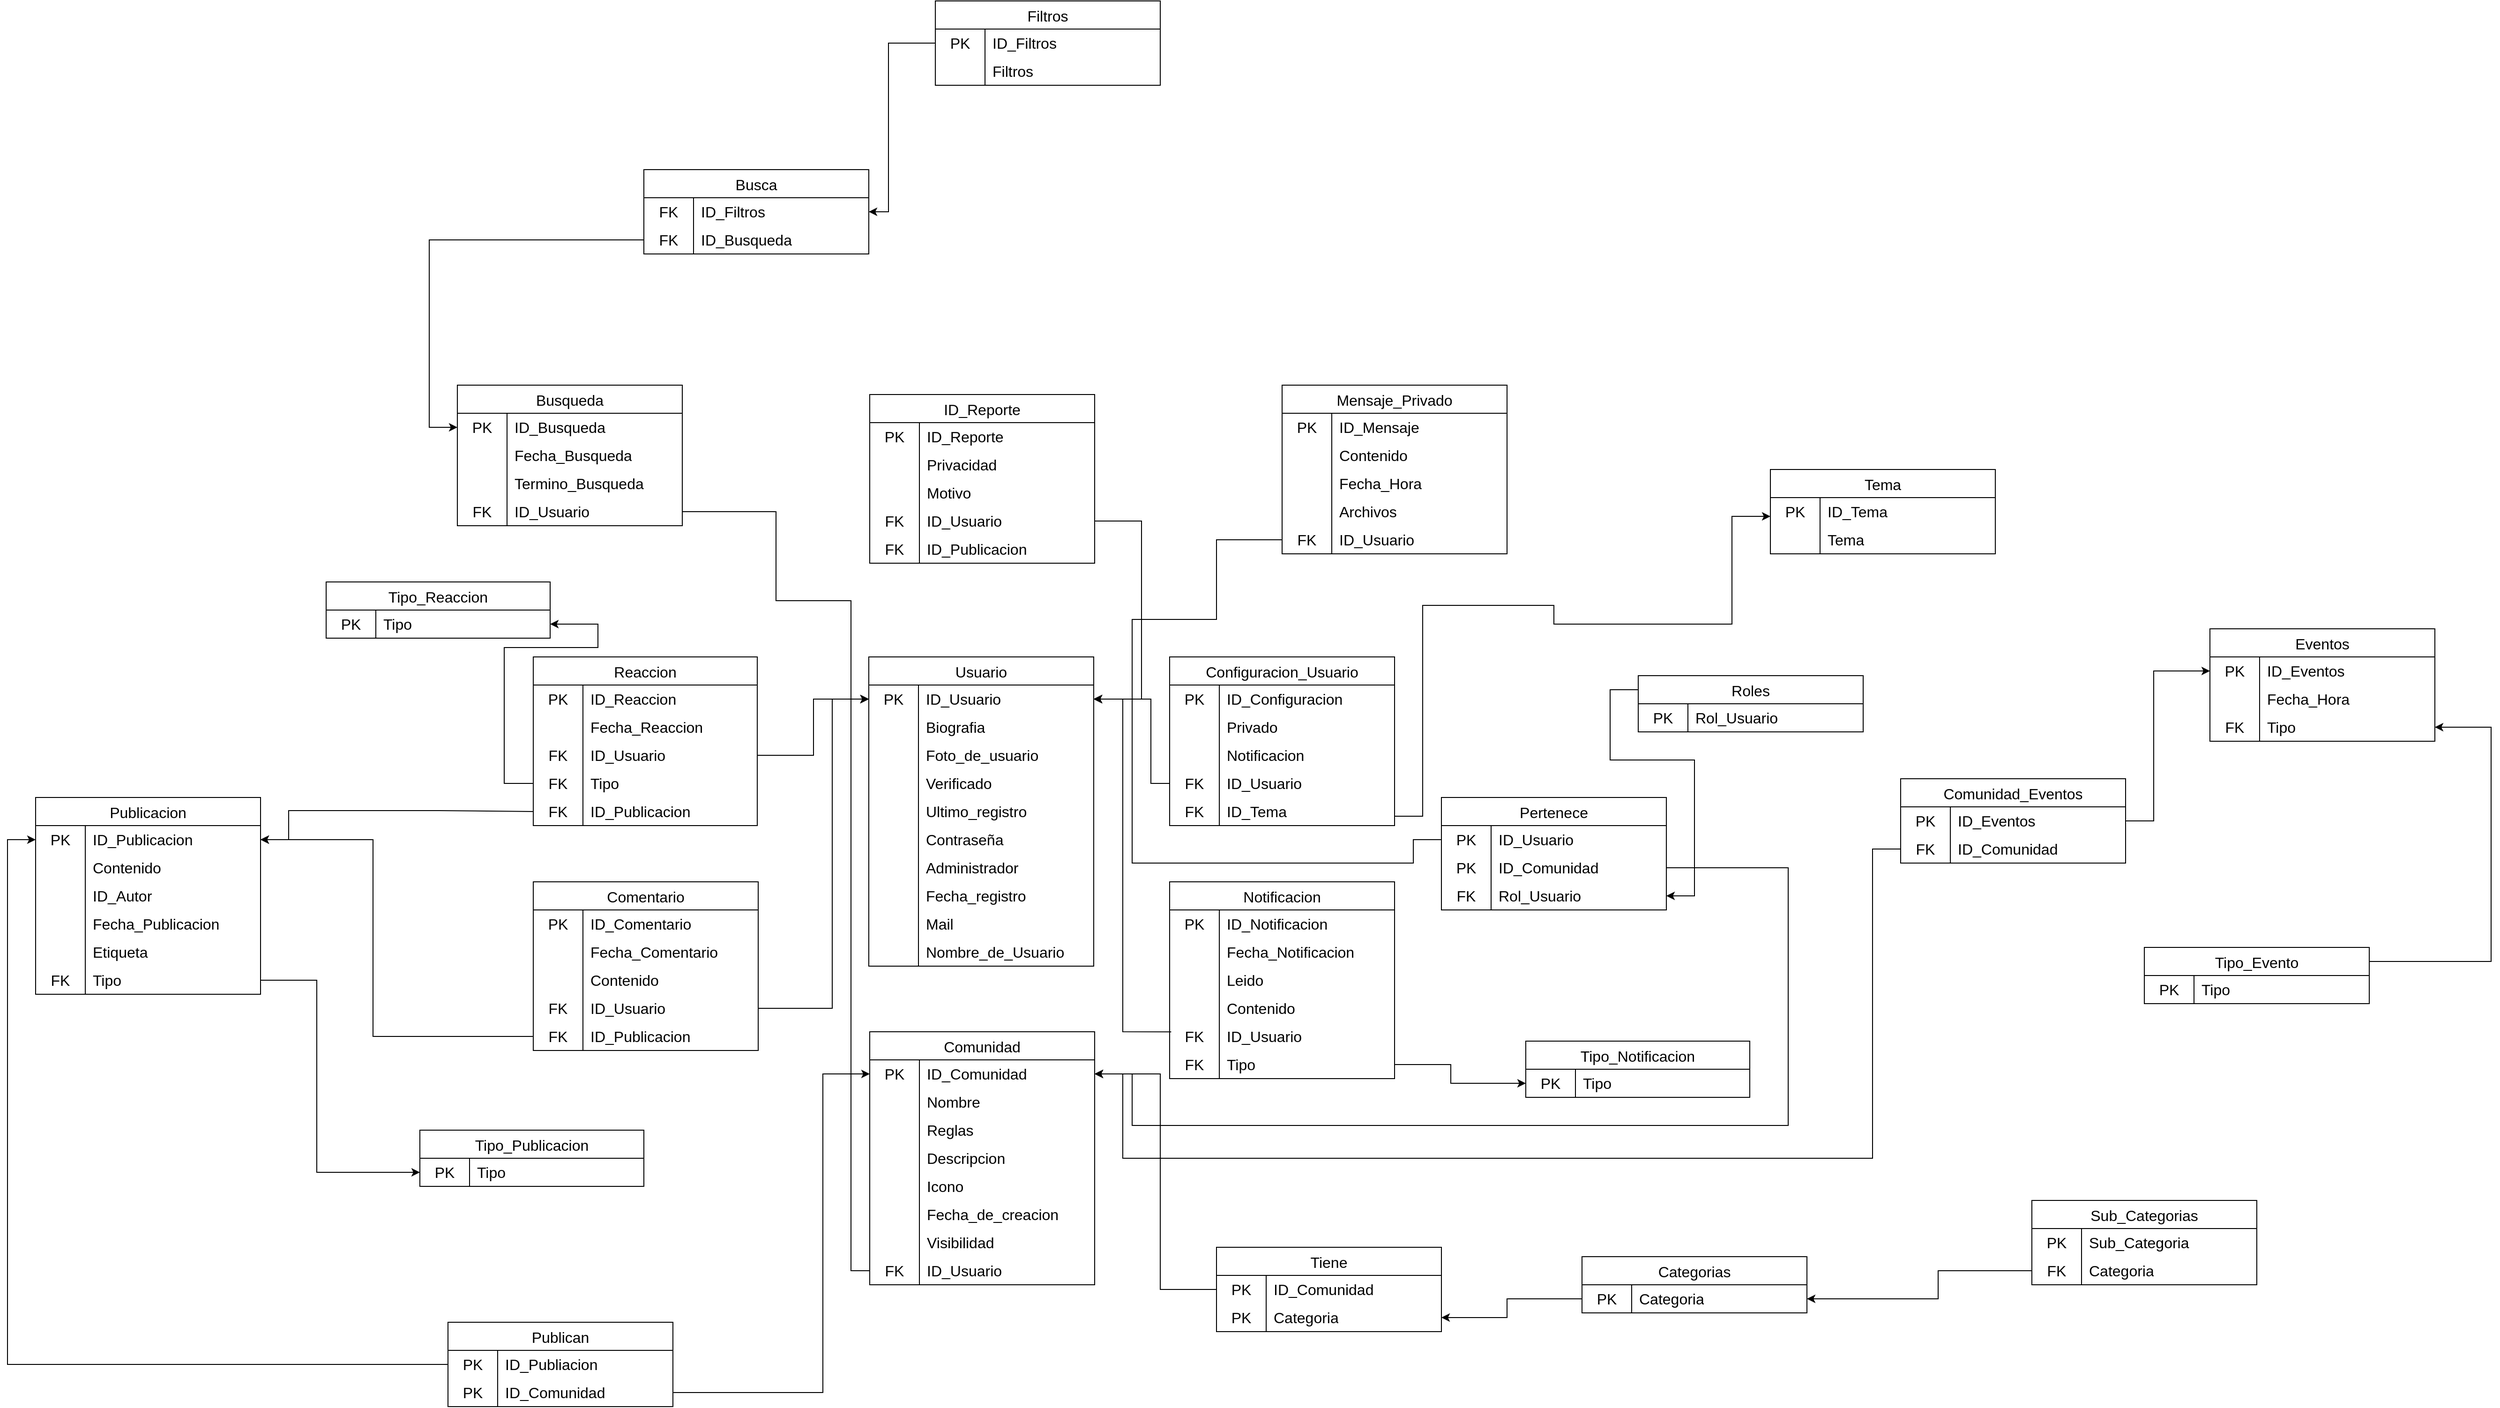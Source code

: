 <mxfile version="24.7.17">
  <diagram name="Página-1" id="cxC_7drX_dCCSnsiQucc">
    <mxGraphModel dx="1589" dy="1888" grid="1" gridSize="10" guides="1" tooltips="1" connect="1" arrows="1" fold="1" page="1" pageScale="1" pageWidth="827" pageHeight="1169" math="0" shadow="0">
      <root>
        <mxCell id="0" />
        <mxCell id="1" parent="0" />
        <mxCell id="5aQSM23evN0nxybhoEWe-22" value="Usuario" style="shape=table;startSize=30;container=1;collapsible=0;childLayout=tableLayout;fixedRows=1;rowLines=0;fontStyle=0;strokeColor=default;fontSize=16;verticalAlign=top;" parent="1" vertex="1">
          <mxGeometry x="159" y="280" width="240" height="330" as="geometry" />
        </mxCell>
        <mxCell id="5aQSM23evN0nxybhoEWe-23" value="" style="shape=tableRow;horizontal=0;startSize=0;swimlaneHead=0;swimlaneBody=0;top=0;left=0;bottom=0;right=0;collapsible=0;dropTarget=0;fillColor=none;points=[[0,0.5],[1,0.5]];portConstraint=eastwest;strokeColor=inherit;fontSize=16;" parent="5aQSM23evN0nxybhoEWe-22" vertex="1">
          <mxGeometry y="30" width="240" height="30" as="geometry" />
        </mxCell>
        <mxCell id="5aQSM23evN0nxybhoEWe-24" value="PK" style="shape=partialRectangle;html=1;whiteSpace=wrap;connectable=0;fillColor=none;top=0;left=0;bottom=0;right=0;overflow=hidden;pointerEvents=1;strokeColor=inherit;fontSize=16;" parent="5aQSM23evN0nxybhoEWe-23" vertex="1">
          <mxGeometry width="53" height="30" as="geometry">
            <mxRectangle width="53" height="30" as="alternateBounds" />
          </mxGeometry>
        </mxCell>
        <mxCell id="5aQSM23evN0nxybhoEWe-25" value="ID_Usuario" style="shape=partialRectangle;html=1;whiteSpace=wrap;connectable=0;fillColor=none;top=0;left=0;bottom=0;right=0;align=left;spacingLeft=6;overflow=hidden;strokeColor=inherit;fontSize=16;" parent="5aQSM23evN0nxybhoEWe-23" vertex="1">
          <mxGeometry x="53" width="187" height="30" as="geometry">
            <mxRectangle width="187" height="30" as="alternateBounds" />
          </mxGeometry>
        </mxCell>
        <mxCell id="5aQSM23evN0nxybhoEWe-26" value="" style="shape=tableRow;horizontal=0;startSize=0;swimlaneHead=0;swimlaneBody=0;top=0;left=0;bottom=0;right=0;collapsible=0;dropTarget=0;fillColor=none;points=[[0,0.5],[1,0.5]];portConstraint=eastwest;strokeColor=inherit;fontSize=16;" parent="5aQSM23evN0nxybhoEWe-22" vertex="1">
          <mxGeometry y="60" width="240" height="30" as="geometry" />
        </mxCell>
        <mxCell id="5aQSM23evN0nxybhoEWe-27" value="" style="shape=partialRectangle;html=1;whiteSpace=wrap;connectable=0;fillColor=none;top=0;left=0;bottom=0;right=0;overflow=hidden;strokeColor=inherit;fontSize=16;" parent="5aQSM23evN0nxybhoEWe-26" vertex="1">
          <mxGeometry width="53" height="30" as="geometry">
            <mxRectangle width="53" height="30" as="alternateBounds" />
          </mxGeometry>
        </mxCell>
        <mxCell id="5aQSM23evN0nxybhoEWe-28" value="Biografia" style="shape=partialRectangle;html=1;whiteSpace=wrap;connectable=0;fillColor=none;top=0;left=0;bottom=0;right=0;align=left;spacingLeft=6;overflow=hidden;strokeColor=inherit;fontSize=16;" parent="5aQSM23evN0nxybhoEWe-26" vertex="1">
          <mxGeometry x="53" width="187" height="30" as="geometry">
            <mxRectangle width="187" height="30" as="alternateBounds" />
          </mxGeometry>
        </mxCell>
        <mxCell id="5aQSM23evN0nxybhoEWe-29" value="" style="shape=tableRow;horizontal=0;startSize=0;swimlaneHead=0;swimlaneBody=0;top=0;left=0;bottom=0;right=0;collapsible=0;dropTarget=0;fillColor=none;points=[[0,0.5],[1,0.5]];portConstraint=eastwest;strokeColor=inherit;fontSize=16;" parent="5aQSM23evN0nxybhoEWe-22" vertex="1">
          <mxGeometry y="90" width="240" height="30" as="geometry" />
        </mxCell>
        <mxCell id="5aQSM23evN0nxybhoEWe-30" value="" style="shape=partialRectangle;html=1;whiteSpace=wrap;connectable=0;fillColor=none;top=0;left=0;bottom=0;right=0;overflow=hidden;strokeColor=inherit;fontSize=16;" parent="5aQSM23evN0nxybhoEWe-29" vertex="1">
          <mxGeometry width="53" height="30" as="geometry">
            <mxRectangle width="53" height="30" as="alternateBounds" />
          </mxGeometry>
        </mxCell>
        <mxCell id="5aQSM23evN0nxybhoEWe-31" value="Foto_de_usuario" style="shape=partialRectangle;html=1;whiteSpace=wrap;connectable=0;fillColor=none;top=0;left=0;bottom=0;right=0;align=left;spacingLeft=6;overflow=hidden;strokeColor=inherit;fontSize=16;" parent="5aQSM23evN0nxybhoEWe-29" vertex="1">
          <mxGeometry x="53" width="187" height="30" as="geometry">
            <mxRectangle width="187" height="30" as="alternateBounds" />
          </mxGeometry>
        </mxCell>
        <mxCell id="5aQSM23evN0nxybhoEWe-53" style="shape=tableRow;horizontal=0;startSize=0;swimlaneHead=0;swimlaneBody=0;top=0;left=0;bottom=0;right=0;collapsible=0;dropTarget=0;fillColor=none;points=[[0,0.5],[1,0.5]];portConstraint=eastwest;strokeColor=inherit;fontSize=16;" parent="5aQSM23evN0nxybhoEWe-22" vertex="1">
          <mxGeometry y="120" width="240" height="30" as="geometry" />
        </mxCell>
        <mxCell id="5aQSM23evN0nxybhoEWe-54" style="shape=partialRectangle;html=1;whiteSpace=wrap;connectable=0;fillColor=none;top=0;left=0;bottom=0;right=0;overflow=hidden;strokeColor=inherit;fontSize=16;" parent="5aQSM23evN0nxybhoEWe-53" vertex="1">
          <mxGeometry width="53" height="30" as="geometry">
            <mxRectangle width="53" height="30" as="alternateBounds" />
          </mxGeometry>
        </mxCell>
        <mxCell id="5aQSM23evN0nxybhoEWe-55" value="Verificado" style="shape=partialRectangle;html=1;whiteSpace=wrap;connectable=0;fillColor=none;top=0;left=0;bottom=0;right=0;align=left;spacingLeft=6;overflow=hidden;strokeColor=inherit;fontSize=16;" parent="5aQSM23evN0nxybhoEWe-53" vertex="1">
          <mxGeometry x="53" width="187" height="30" as="geometry">
            <mxRectangle width="187" height="30" as="alternateBounds" />
          </mxGeometry>
        </mxCell>
        <mxCell id="5aQSM23evN0nxybhoEWe-50" style="shape=tableRow;horizontal=0;startSize=0;swimlaneHead=0;swimlaneBody=0;top=0;left=0;bottom=0;right=0;collapsible=0;dropTarget=0;fillColor=none;points=[[0,0.5],[1,0.5]];portConstraint=eastwest;strokeColor=inherit;fontSize=16;" parent="5aQSM23evN0nxybhoEWe-22" vertex="1">
          <mxGeometry y="150" width="240" height="30" as="geometry" />
        </mxCell>
        <mxCell id="5aQSM23evN0nxybhoEWe-51" style="shape=partialRectangle;html=1;whiteSpace=wrap;connectable=0;fillColor=none;top=0;left=0;bottom=0;right=0;overflow=hidden;strokeColor=inherit;fontSize=16;" parent="5aQSM23evN0nxybhoEWe-50" vertex="1">
          <mxGeometry width="53" height="30" as="geometry">
            <mxRectangle width="53" height="30" as="alternateBounds" />
          </mxGeometry>
        </mxCell>
        <mxCell id="5aQSM23evN0nxybhoEWe-52" value="Ultimo_registro" style="shape=partialRectangle;html=1;whiteSpace=wrap;connectable=0;fillColor=none;top=0;left=0;bottom=0;right=0;align=left;spacingLeft=6;overflow=hidden;strokeColor=inherit;fontSize=16;" parent="5aQSM23evN0nxybhoEWe-50" vertex="1">
          <mxGeometry x="53" width="187" height="30" as="geometry">
            <mxRectangle width="187" height="30" as="alternateBounds" />
          </mxGeometry>
        </mxCell>
        <mxCell id="5aQSM23evN0nxybhoEWe-47" style="shape=tableRow;horizontal=0;startSize=0;swimlaneHead=0;swimlaneBody=0;top=0;left=0;bottom=0;right=0;collapsible=0;dropTarget=0;fillColor=none;points=[[0,0.5],[1,0.5]];portConstraint=eastwest;strokeColor=inherit;fontSize=16;" parent="5aQSM23evN0nxybhoEWe-22" vertex="1">
          <mxGeometry y="180" width="240" height="30" as="geometry" />
        </mxCell>
        <mxCell id="5aQSM23evN0nxybhoEWe-48" style="shape=partialRectangle;html=1;whiteSpace=wrap;connectable=0;fillColor=none;top=0;left=0;bottom=0;right=0;overflow=hidden;strokeColor=inherit;fontSize=16;" parent="5aQSM23evN0nxybhoEWe-47" vertex="1">
          <mxGeometry width="53" height="30" as="geometry">
            <mxRectangle width="53" height="30" as="alternateBounds" />
          </mxGeometry>
        </mxCell>
        <mxCell id="5aQSM23evN0nxybhoEWe-49" value="Contraseña" style="shape=partialRectangle;html=1;whiteSpace=wrap;connectable=0;fillColor=none;top=0;left=0;bottom=0;right=0;align=left;spacingLeft=6;overflow=hidden;strokeColor=inherit;fontSize=16;" parent="5aQSM23evN0nxybhoEWe-47" vertex="1">
          <mxGeometry x="53" width="187" height="30" as="geometry">
            <mxRectangle width="187" height="30" as="alternateBounds" />
          </mxGeometry>
        </mxCell>
        <mxCell id="5aQSM23evN0nxybhoEWe-44" style="shape=tableRow;horizontal=0;startSize=0;swimlaneHead=0;swimlaneBody=0;top=0;left=0;bottom=0;right=0;collapsible=0;dropTarget=0;fillColor=none;points=[[0,0.5],[1,0.5]];portConstraint=eastwest;strokeColor=inherit;fontSize=16;" parent="5aQSM23evN0nxybhoEWe-22" vertex="1">
          <mxGeometry y="210" width="240" height="30" as="geometry" />
        </mxCell>
        <mxCell id="5aQSM23evN0nxybhoEWe-45" style="shape=partialRectangle;html=1;whiteSpace=wrap;connectable=0;fillColor=none;top=0;left=0;bottom=0;right=0;overflow=hidden;strokeColor=inherit;fontSize=16;" parent="5aQSM23evN0nxybhoEWe-44" vertex="1">
          <mxGeometry width="53" height="30" as="geometry">
            <mxRectangle width="53" height="30" as="alternateBounds" />
          </mxGeometry>
        </mxCell>
        <mxCell id="5aQSM23evN0nxybhoEWe-46" value="Administrador" style="shape=partialRectangle;html=1;whiteSpace=wrap;connectable=0;fillColor=none;top=0;left=0;bottom=0;right=0;align=left;spacingLeft=6;overflow=hidden;strokeColor=inherit;fontSize=16;" parent="5aQSM23evN0nxybhoEWe-44" vertex="1">
          <mxGeometry x="53" width="187" height="30" as="geometry">
            <mxRectangle width="187" height="30" as="alternateBounds" />
          </mxGeometry>
        </mxCell>
        <mxCell id="5aQSM23evN0nxybhoEWe-41" style="shape=tableRow;horizontal=0;startSize=0;swimlaneHead=0;swimlaneBody=0;top=0;left=0;bottom=0;right=0;collapsible=0;dropTarget=0;fillColor=none;points=[[0,0.5],[1,0.5]];portConstraint=eastwest;strokeColor=inherit;fontSize=16;" parent="5aQSM23evN0nxybhoEWe-22" vertex="1">
          <mxGeometry y="240" width="240" height="30" as="geometry" />
        </mxCell>
        <mxCell id="5aQSM23evN0nxybhoEWe-42" style="shape=partialRectangle;html=1;whiteSpace=wrap;connectable=0;fillColor=none;top=0;left=0;bottom=0;right=0;overflow=hidden;strokeColor=inherit;fontSize=16;" parent="5aQSM23evN0nxybhoEWe-41" vertex="1">
          <mxGeometry width="53" height="30" as="geometry">
            <mxRectangle width="53" height="30" as="alternateBounds" />
          </mxGeometry>
        </mxCell>
        <mxCell id="5aQSM23evN0nxybhoEWe-43" value="Fecha_registro" style="shape=partialRectangle;html=1;whiteSpace=wrap;connectable=0;fillColor=none;top=0;left=0;bottom=0;right=0;align=left;spacingLeft=6;overflow=hidden;strokeColor=inherit;fontSize=16;" parent="5aQSM23evN0nxybhoEWe-41" vertex="1">
          <mxGeometry x="53" width="187" height="30" as="geometry">
            <mxRectangle width="187" height="30" as="alternateBounds" />
          </mxGeometry>
        </mxCell>
        <mxCell id="5aQSM23evN0nxybhoEWe-38" style="shape=tableRow;horizontal=0;startSize=0;swimlaneHead=0;swimlaneBody=0;top=0;left=0;bottom=0;right=0;collapsible=0;dropTarget=0;fillColor=none;points=[[0,0.5],[1,0.5]];portConstraint=eastwest;strokeColor=inherit;fontSize=16;" parent="5aQSM23evN0nxybhoEWe-22" vertex="1">
          <mxGeometry y="270" width="240" height="30" as="geometry" />
        </mxCell>
        <mxCell id="5aQSM23evN0nxybhoEWe-39" style="shape=partialRectangle;html=1;whiteSpace=wrap;connectable=0;fillColor=none;top=0;left=0;bottom=0;right=0;overflow=hidden;strokeColor=inherit;fontSize=16;" parent="5aQSM23evN0nxybhoEWe-38" vertex="1">
          <mxGeometry width="53" height="30" as="geometry">
            <mxRectangle width="53" height="30" as="alternateBounds" />
          </mxGeometry>
        </mxCell>
        <mxCell id="5aQSM23evN0nxybhoEWe-40" value="Mail" style="shape=partialRectangle;html=1;whiteSpace=wrap;connectable=0;fillColor=none;top=0;left=0;bottom=0;right=0;align=left;spacingLeft=6;overflow=hidden;strokeColor=inherit;fontSize=16;" parent="5aQSM23evN0nxybhoEWe-38" vertex="1">
          <mxGeometry x="53" width="187" height="30" as="geometry">
            <mxRectangle width="187" height="30" as="alternateBounds" />
          </mxGeometry>
        </mxCell>
        <mxCell id="5aQSM23evN0nxybhoEWe-35" style="shape=tableRow;horizontal=0;startSize=0;swimlaneHead=0;swimlaneBody=0;top=0;left=0;bottom=0;right=0;collapsible=0;dropTarget=0;fillColor=none;points=[[0,0.5],[1,0.5]];portConstraint=eastwest;strokeColor=inherit;fontSize=16;" parent="5aQSM23evN0nxybhoEWe-22" vertex="1">
          <mxGeometry y="300" width="240" height="30" as="geometry" />
        </mxCell>
        <mxCell id="5aQSM23evN0nxybhoEWe-36" style="shape=partialRectangle;html=1;whiteSpace=wrap;connectable=0;fillColor=none;top=0;left=0;bottom=0;right=0;overflow=hidden;strokeColor=inherit;fontSize=16;" parent="5aQSM23evN0nxybhoEWe-35" vertex="1">
          <mxGeometry width="53" height="30" as="geometry">
            <mxRectangle width="53" height="30" as="alternateBounds" />
          </mxGeometry>
        </mxCell>
        <mxCell id="5aQSM23evN0nxybhoEWe-37" value="Nombre_de_Usuario" style="shape=partialRectangle;html=1;whiteSpace=wrap;connectable=0;fillColor=none;top=0;left=0;bottom=0;right=0;align=left;spacingLeft=6;overflow=hidden;strokeColor=inherit;fontSize=16;" parent="5aQSM23evN0nxybhoEWe-35" vertex="1">
          <mxGeometry x="53" width="187" height="30" as="geometry">
            <mxRectangle width="187" height="30" as="alternateBounds" />
          </mxGeometry>
        </mxCell>
        <mxCell id="5aQSM23evN0nxybhoEWe-56" value="Configuracion_Usuario" style="shape=table;startSize=30;container=1;collapsible=0;childLayout=tableLayout;fixedRows=1;rowLines=0;fontStyle=0;strokeColor=default;fontSize=16;" parent="1" vertex="1">
          <mxGeometry x="480" y="280" width="240" height="180" as="geometry" />
        </mxCell>
        <mxCell id="5aQSM23evN0nxybhoEWe-57" value="" style="shape=tableRow;horizontal=0;startSize=0;swimlaneHead=0;swimlaneBody=0;top=0;left=0;bottom=0;right=0;collapsible=0;dropTarget=0;fillColor=none;points=[[0,0.5],[1,0.5]];portConstraint=eastwest;strokeColor=inherit;fontSize=16;" parent="5aQSM23evN0nxybhoEWe-56" vertex="1">
          <mxGeometry y="30" width="240" height="30" as="geometry" />
        </mxCell>
        <mxCell id="5aQSM23evN0nxybhoEWe-58" value="PK" style="shape=partialRectangle;html=1;whiteSpace=wrap;connectable=0;fillColor=none;top=0;left=0;bottom=0;right=0;overflow=hidden;pointerEvents=1;strokeColor=inherit;fontSize=16;" parent="5aQSM23evN0nxybhoEWe-57" vertex="1">
          <mxGeometry width="53" height="30" as="geometry">
            <mxRectangle width="53" height="30" as="alternateBounds" />
          </mxGeometry>
        </mxCell>
        <mxCell id="5aQSM23evN0nxybhoEWe-59" value="ID_Configuracion" style="shape=partialRectangle;html=1;whiteSpace=wrap;connectable=0;fillColor=none;top=0;left=0;bottom=0;right=0;align=left;spacingLeft=6;overflow=hidden;strokeColor=inherit;fontSize=16;" parent="5aQSM23evN0nxybhoEWe-57" vertex="1">
          <mxGeometry x="53" width="187" height="30" as="geometry">
            <mxRectangle width="187" height="30" as="alternateBounds" />
          </mxGeometry>
        </mxCell>
        <mxCell id="5aQSM23evN0nxybhoEWe-60" value="" style="shape=tableRow;horizontal=0;startSize=0;swimlaneHead=0;swimlaneBody=0;top=0;left=0;bottom=0;right=0;collapsible=0;dropTarget=0;fillColor=none;points=[[0,0.5],[1,0.5]];portConstraint=eastwest;strokeColor=inherit;fontSize=16;" parent="5aQSM23evN0nxybhoEWe-56" vertex="1">
          <mxGeometry y="60" width="240" height="30" as="geometry" />
        </mxCell>
        <mxCell id="5aQSM23evN0nxybhoEWe-61" value="" style="shape=partialRectangle;html=1;whiteSpace=wrap;connectable=0;fillColor=none;top=0;left=0;bottom=0;right=0;overflow=hidden;strokeColor=inherit;fontSize=16;" parent="5aQSM23evN0nxybhoEWe-60" vertex="1">
          <mxGeometry width="53" height="30" as="geometry">
            <mxRectangle width="53" height="30" as="alternateBounds" />
          </mxGeometry>
        </mxCell>
        <mxCell id="5aQSM23evN0nxybhoEWe-62" value="Privado" style="shape=partialRectangle;html=1;whiteSpace=wrap;connectable=0;fillColor=none;top=0;left=0;bottom=0;right=0;align=left;spacingLeft=6;overflow=hidden;strokeColor=inherit;fontSize=16;" parent="5aQSM23evN0nxybhoEWe-60" vertex="1">
          <mxGeometry x="53" width="187" height="30" as="geometry">
            <mxRectangle width="187" height="30" as="alternateBounds" />
          </mxGeometry>
        </mxCell>
        <mxCell id="5aQSM23evN0nxybhoEWe-63" value="" style="shape=tableRow;horizontal=0;startSize=0;swimlaneHead=0;swimlaneBody=0;top=0;left=0;bottom=0;right=0;collapsible=0;dropTarget=0;fillColor=none;points=[[0,0.5],[1,0.5]];portConstraint=eastwest;strokeColor=inherit;fontSize=16;" parent="5aQSM23evN0nxybhoEWe-56" vertex="1">
          <mxGeometry y="90" width="240" height="30" as="geometry" />
        </mxCell>
        <mxCell id="5aQSM23evN0nxybhoEWe-64" value="" style="shape=partialRectangle;html=1;whiteSpace=wrap;connectable=0;fillColor=none;top=0;left=0;bottom=0;right=0;overflow=hidden;strokeColor=inherit;fontSize=16;" parent="5aQSM23evN0nxybhoEWe-63" vertex="1">
          <mxGeometry width="53" height="30" as="geometry">
            <mxRectangle width="53" height="30" as="alternateBounds" />
          </mxGeometry>
        </mxCell>
        <mxCell id="5aQSM23evN0nxybhoEWe-65" value="Notificacion" style="shape=partialRectangle;html=1;whiteSpace=wrap;connectable=0;fillColor=none;top=0;left=0;bottom=0;right=0;align=left;spacingLeft=6;overflow=hidden;strokeColor=inherit;fontSize=16;" parent="5aQSM23evN0nxybhoEWe-63" vertex="1">
          <mxGeometry x="53" width="187" height="30" as="geometry">
            <mxRectangle width="187" height="30" as="alternateBounds" />
          </mxGeometry>
        </mxCell>
        <mxCell id="5aQSM23evN0nxybhoEWe-66" style="shape=tableRow;horizontal=0;startSize=0;swimlaneHead=0;swimlaneBody=0;top=0;left=0;bottom=0;right=0;collapsible=0;dropTarget=0;fillColor=none;points=[[0,0.5],[1,0.5]];portConstraint=eastwest;strokeColor=inherit;fontSize=16;" parent="5aQSM23evN0nxybhoEWe-56" vertex="1">
          <mxGeometry y="120" width="240" height="30" as="geometry" />
        </mxCell>
        <mxCell id="5aQSM23evN0nxybhoEWe-67" value="FK" style="shape=partialRectangle;html=1;whiteSpace=wrap;connectable=0;fillColor=none;top=0;left=0;bottom=0;right=0;overflow=hidden;strokeColor=inherit;fontSize=16;" parent="5aQSM23evN0nxybhoEWe-66" vertex="1">
          <mxGeometry width="53" height="30" as="geometry">
            <mxRectangle width="53" height="30" as="alternateBounds" />
          </mxGeometry>
        </mxCell>
        <mxCell id="5aQSM23evN0nxybhoEWe-68" value="ID_Usuario" style="shape=partialRectangle;html=1;whiteSpace=wrap;connectable=0;fillColor=none;top=0;left=0;bottom=0;right=0;align=left;spacingLeft=6;overflow=hidden;strokeColor=inherit;fontSize=16;" parent="5aQSM23evN0nxybhoEWe-66" vertex="1">
          <mxGeometry x="53" width="187" height="30" as="geometry">
            <mxRectangle width="187" height="30" as="alternateBounds" />
          </mxGeometry>
        </mxCell>
        <mxCell id="5aQSM23evN0nxybhoEWe-69" style="shape=tableRow;horizontal=0;startSize=0;swimlaneHead=0;swimlaneBody=0;top=0;left=0;bottom=0;right=0;collapsible=0;dropTarget=0;fillColor=none;points=[[0,0.5],[1,0.5]];portConstraint=eastwest;strokeColor=inherit;fontSize=16;" parent="5aQSM23evN0nxybhoEWe-56" vertex="1">
          <mxGeometry y="150" width="240" height="30" as="geometry" />
        </mxCell>
        <mxCell id="5aQSM23evN0nxybhoEWe-70" value="FK" style="shape=partialRectangle;html=1;whiteSpace=wrap;connectable=0;fillColor=none;top=0;left=0;bottom=0;right=0;overflow=hidden;strokeColor=inherit;fontSize=16;" parent="5aQSM23evN0nxybhoEWe-69" vertex="1">
          <mxGeometry width="53" height="30" as="geometry">
            <mxRectangle width="53" height="30" as="alternateBounds" />
          </mxGeometry>
        </mxCell>
        <mxCell id="5aQSM23evN0nxybhoEWe-71" value="ID_Tema" style="shape=partialRectangle;html=1;whiteSpace=wrap;connectable=0;fillColor=none;top=0;left=0;bottom=0;right=0;align=left;spacingLeft=6;overflow=hidden;strokeColor=inherit;fontSize=16;" parent="5aQSM23evN0nxybhoEWe-69" vertex="1">
          <mxGeometry x="53" width="187" height="30" as="geometry">
            <mxRectangle width="187" height="30" as="alternateBounds" />
          </mxGeometry>
        </mxCell>
        <mxCell id="5aQSM23evN0nxybhoEWe-81" value="Tema" style="shape=table;startSize=30;container=1;collapsible=0;childLayout=tableLayout;fixedRows=1;rowLines=0;fontStyle=0;strokeColor=default;fontSize=16;" parent="1" vertex="1">
          <mxGeometry x="1121" y="80" width="240" height="90" as="geometry" />
        </mxCell>
        <mxCell id="5aQSM23evN0nxybhoEWe-82" value="" style="shape=tableRow;horizontal=0;startSize=0;swimlaneHead=0;swimlaneBody=0;top=0;left=0;bottom=0;right=0;collapsible=0;dropTarget=0;fillColor=none;points=[[0,0.5],[1,0.5]];portConstraint=eastwest;strokeColor=inherit;fontSize=16;" parent="5aQSM23evN0nxybhoEWe-81" vertex="1">
          <mxGeometry y="30" width="240" height="30" as="geometry" />
        </mxCell>
        <mxCell id="5aQSM23evN0nxybhoEWe-83" value="PK" style="shape=partialRectangle;html=1;whiteSpace=wrap;connectable=0;fillColor=none;top=0;left=0;bottom=0;right=0;overflow=hidden;pointerEvents=1;strokeColor=inherit;fontSize=16;" parent="5aQSM23evN0nxybhoEWe-82" vertex="1">
          <mxGeometry width="53" height="30" as="geometry">
            <mxRectangle width="53" height="30" as="alternateBounds" />
          </mxGeometry>
        </mxCell>
        <mxCell id="5aQSM23evN0nxybhoEWe-84" value="ID_Tema" style="shape=partialRectangle;html=1;whiteSpace=wrap;connectable=0;fillColor=none;top=0;left=0;bottom=0;right=0;align=left;spacingLeft=6;overflow=hidden;strokeColor=inherit;fontSize=16;" parent="5aQSM23evN0nxybhoEWe-82" vertex="1">
          <mxGeometry x="53" width="187" height="30" as="geometry">
            <mxRectangle width="187" height="30" as="alternateBounds" />
          </mxGeometry>
        </mxCell>
        <mxCell id="5aQSM23evN0nxybhoEWe-85" value="" style="shape=tableRow;horizontal=0;startSize=0;swimlaneHead=0;swimlaneBody=0;top=0;left=0;bottom=0;right=0;collapsible=0;dropTarget=0;fillColor=none;points=[[0,0.5],[1,0.5]];portConstraint=eastwest;strokeColor=inherit;fontSize=16;" parent="5aQSM23evN0nxybhoEWe-81" vertex="1">
          <mxGeometry y="60" width="240" height="30" as="geometry" />
        </mxCell>
        <mxCell id="5aQSM23evN0nxybhoEWe-86" value="" style="shape=partialRectangle;html=1;whiteSpace=wrap;connectable=0;fillColor=none;top=0;left=0;bottom=0;right=0;overflow=hidden;strokeColor=inherit;fontSize=16;" parent="5aQSM23evN0nxybhoEWe-85" vertex="1">
          <mxGeometry width="53" height="30" as="geometry">
            <mxRectangle width="53" height="30" as="alternateBounds" />
          </mxGeometry>
        </mxCell>
        <mxCell id="5aQSM23evN0nxybhoEWe-87" value="Tema" style="shape=partialRectangle;html=1;whiteSpace=wrap;connectable=0;fillColor=none;top=0;left=0;bottom=0;right=0;align=left;spacingLeft=6;overflow=hidden;strokeColor=inherit;fontSize=16;" parent="5aQSM23evN0nxybhoEWe-85" vertex="1">
          <mxGeometry x="53" width="187" height="30" as="geometry">
            <mxRectangle width="187" height="30" as="alternateBounds" />
          </mxGeometry>
        </mxCell>
        <mxCell id="5aQSM23evN0nxybhoEWe-91" value="Busqueda" style="shape=table;startSize=30;container=1;collapsible=0;childLayout=tableLayout;fixedRows=1;rowLines=0;fontStyle=0;strokeColor=default;fontSize=16;" parent="1" vertex="1">
          <mxGeometry x="-280" y="-10" width="240" height="150" as="geometry" />
        </mxCell>
        <mxCell id="5aQSM23evN0nxybhoEWe-92" value="" style="shape=tableRow;horizontal=0;startSize=0;swimlaneHead=0;swimlaneBody=0;top=0;left=0;bottom=0;right=0;collapsible=0;dropTarget=0;fillColor=none;points=[[0,0.5],[1,0.5]];portConstraint=eastwest;strokeColor=inherit;fontSize=16;" parent="5aQSM23evN0nxybhoEWe-91" vertex="1">
          <mxGeometry y="30" width="240" height="30" as="geometry" />
        </mxCell>
        <mxCell id="5aQSM23evN0nxybhoEWe-93" value="PK" style="shape=partialRectangle;html=1;whiteSpace=wrap;connectable=0;fillColor=none;top=0;left=0;bottom=0;right=0;overflow=hidden;pointerEvents=1;strokeColor=inherit;fontSize=16;" parent="5aQSM23evN0nxybhoEWe-92" vertex="1">
          <mxGeometry width="53" height="30" as="geometry">
            <mxRectangle width="53" height="30" as="alternateBounds" />
          </mxGeometry>
        </mxCell>
        <mxCell id="5aQSM23evN0nxybhoEWe-94" value="ID_Busqueda" style="shape=partialRectangle;html=1;whiteSpace=wrap;connectable=0;fillColor=none;top=0;left=0;bottom=0;right=0;align=left;spacingLeft=6;overflow=hidden;strokeColor=inherit;fontSize=16;" parent="5aQSM23evN0nxybhoEWe-92" vertex="1">
          <mxGeometry x="53" width="187" height="30" as="geometry">
            <mxRectangle width="187" height="30" as="alternateBounds" />
          </mxGeometry>
        </mxCell>
        <mxCell id="5aQSM23evN0nxybhoEWe-95" value="" style="shape=tableRow;horizontal=0;startSize=0;swimlaneHead=0;swimlaneBody=0;top=0;left=0;bottom=0;right=0;collapsible=0;dropTarget=0;fillColor=none;points=[[0,0.5],[1,0.5]];portConstraint=eastwest;strokeColor=inherit;fontSize=16;" parent="5aQSM23evN0nxybhoEWe-91" vertex="1">
          <mxGeometry y="60" width="240" height="30" as="geometry" />
        </mxCell>
        <mxCell id="5aQSM23evN0nxybhoEWe-96" value="" style="shape=partialRectangle;html=1;whiteSpace=wrap;connectable=0;fillColor=none;top=0;left=0;bottom=0;right=0;overflow=hidden;strokeColor=inherit;fontSize=16;" parent="5aQSM23evN0nxybhoEWe-95" vertex="1">
          <mxGeometry width="53" height="30" as="geometry">
            <mxRectangle width="53" height="30" as="alternateBounds" />
          </mxGeometry>
        </mxCell>
        <mxCell id="5aQSM23evN0nxybhoEWe-97" value="Fecha_Busqueda" style="shape=partialRectangle;html=1;whiteSpace=wrap;connectable=0;fillColor=none;top=0;left=0;bottom=0;right=0;align=left;spacingLeft=6;overflow=hidden;strokeColor=inherit;fontSize=16;" parent="5aQSM23evN0nxybhoEWe-95" vertex="1">
          <mxGeometry x="53" width="187" height="30" as="geometry">
            <mxRectangle width="187" height="30" as="alternateBounds" />
          </mxGeometry>
        </mxCell>
        <mxCell id="5aQSM23evN0nxybhoEWe-98" value="" style="shape=tableRow;horizontal=0;startSize=0;swimlaneHead=0;swimlaneBody=0;top=0;left=0;bottom=0;right=0;collapsible=0;dropTarget=0;fillColor=none;points=[[0,0.5],[1,0.5]];portConstraint=eastwest;strokeColor=inherit;fontSize=16;" parent="5aQSM23evN0nxybhoEWe-91" vertex="1">
          <mxGeometry y="90" width="240" height="30" as="geometry" />
        </mxCell>
        <mxCell id="5aQSM23evN0nxybhoEWe-99" value="" style="shape=partialRectangle;html=1;whiteSpace=wrap;connectable=0;fillColor=none;top=0;left=0;bottom=0;right=0;overflow=hidden;strokeColor=inherit;fontSize=16;" parent="5aQSM23evN0nxybhoEWe-98" vertex="1">
          <mxGeometry width="53" height="30" as="geometry">
            <mxRectangle width="53" height="30" as="alternateBounds" />
          </mxGeometry>
        </mxCell>
        <mxCell id="5aQSM23evN0nxybhoEWe-100" value="Termino_Busqueda" style="shape=partialRectangle;html=1;whiteSpace=wrap;connectable=0;fillColor=none;top=0;left=0;bottom=0;right=0;align=left;spacingLeft=6;overflow=hidden;strokeColor=inherit;fontSize=16;" parent="5aQSM23evN0nxybhoEWe-98" vertex="1">
          <mxGeometry x="53" width="187" height="30" as="geometry">
            <mxRectangle width="187" height="30" as="alternateBounds" />
          </mxGeometry>
        </mxCell>
        <mxCell id="5aQSM23evN0nxybhoEWe-101" style="shape=tableRow;horizontal=0;startSize=0;swimlaneHead=0;swimlaneBody=0;top=0;left=0;bottom=0;right=0;collapsible=0;dropTarget=0;fillColor=none;points=[[0,0.5],[1,0.5]];portConstraint=eastwest;strokeColor=inherit;fontSize=16;" parent="5aQSM23evN0nxybhoEWe-91" vertex="1">
          <mxGeometry y="120" width="240" height="30" as="geometry" />
        </mxCell>
        <mxCell id="5aQSM23evN0nxybhoEWe-102" value="FK" style="shape=partialRectangle;html=1;whiteSpace=wrap;connectable=0;fillColor=none;top=0;left=0;bottom=0;right=0;overflow=hidden;strokeColor=inherit;fontSize=16;" parent="5aQSM23evN0nxybhoEWe-101" vertex="1">
          <mxGeometry width="53" height="30" as="geometry">
            <mxRectangle width="53" height="30" as="alternateBounds" />
          </mxGeometry>
        </mxCell>
        <mxCell id="5aQSM23evN0nxybhoEWe-103" value="ID_Usuario" style="shape=partialRectangle;html=1;whiteSpace=wrap;connectable=0;fillColor=none;top=0;left=0;bottom=0;right=0;align=left;spacingLeft=6;overflow=hidden;strokeColor=inherit;fontSize=16;" parent="5aQSM23evN0nxybhoEWe-101" vertex="1">
          <mxGeometry x="53" width="187" height="30" as="geometry">
            <mxRectangle width="187" height="30" as="alternateBounds" />
          </mxGeometry>
        </mxCell>
        <mxCell id="5aQSM23evN0nxybhoEWe-104" value="Filtros" style="shape=table;startSize=30;container=1;collapsible=0;childLayout=tableLayout;fixedRows=1;rowLines=0;fontStyle=0;strokeColor=default;fontSize=16;" parent="1" vertex="1">
          <mxGeometry x="230" y="-420" width="240" height="90" as="geometry" />
        </mxCell>
        <mxCell id="5aQSM23evN0nxybhoEWe-105" value="" style="shape=tableRow;horizontal=0;startSize=0;swimlaneHead=0;swimlaneBody=0;top=0;left=0;bottom=0;right=0;collapsible=0;dropTarget=0;fillColor=none;points=[[0,0.5],[1,0.5]];portConstraint=eastwest;strokeColor=inherit;fontSize=16;" parent="5aQSM23evN0nxybhoEWe-104" vertex="1">
          <mxGeometry y="30" width="240" height="30" as="geometry" />
        </mxCell>
        <mxCell id="5aQSM23evN0nxybhoEWe-106" value="PK" style="shape=partialRectangle;html=1;whiteSpace=wrap;connectable=0;fillColor=none;top=0;left=0;bottom=0;right=0;overflow=hidden;pointerEvents=1;strokeColor=inherit;fontSize=16;" parent="5aQSM23evN0nxybhoEWe-105" vertex="1">
          <mxGeometry width="53" height="30" as="geometry">
            <mxRectangle width="53" height="30" as="alternateBounds" />
          </mxGeometry>
        </mxCell>
        <mxCell id="5aQSM23evN0nxybhoEWe-107" value="ID_Filtros" style="shape=partialRectangle;html=1;whiteSpace=wrap;connectable=0;fillColor=none;top=0;left=0;bottom=0;right=0;align=left;spacingLeft=6;overflow=hidden;strokeColor=inherit;fontSize=16;" parent="5aQSM23evN0nxybhoEWe-105" vertex="1">
          <mxGeometry x="53" width="187" height="30" as="geometry">
            <mxRectangle width="187" height="30" as="alternateBounds" />
          </mxGeometry>
        </mxCell>
        <mxCell id="5aQSM23evN0nxybhoEWe-108" value="" style="shape=tableRow;horizontal=0;startSize=0;swimlaneHead=0;swimlaneBody=0;top=0;left=0;bottom=0;right=0;collapsible=0;dropTarget=0;fillColor=none;points=[[0,0.5],[1,0.5]];portConstraint=eastwest;strokeColor=inherit;fontSize=16;" parent="5aQSM23evN0nxybhoEWe-104" vertex="1">
          <mxGeometry y="60" width="240" height="30" as="geometry" />
        </mxCell>
        <mxCell id="5aQSM23evN0nxybhoEWe-109" value="" style="shape=partialRectangle;html=1;whiteSpace=wrap;connectable=0;fillColor=none;top=0;left=0;bottom=0;right=0;overflow=hidden;strokeColor=inherit;fontSize=16;" parent="5aQSM23evN0nxybhoEWe-108" vertex="1">
          <mxGeometry width="53" height="30" as="geometry">
            <mxRectangle width="53" height="30" as="alternateBounds" />
          </mxGeometry>
        </mxCell>
        <mxCell id="5aQSM23evN0nxybhoEWe-110" value="Filtros" style="shape=partialRectangle;html=1;whiteSpace=wrap;connectable=0;fillColor=none;top=0;left=0;bottom=0;right=0;align=left;spacingLeft=6;overflow=hidden;strokeColor=inherit;fontSize=16;" parent="5aQSM23evN0nxybhoEWe-108" vertex="1">
          <mxGeometry x="53" width="187" height="30" as="geometry">
            <mxRectangle width="187" height="30" as="alternateBounds" />
          </mxGeometry>
        </mxCell>
        <mxCell id="5aQSM23evN0nxybhoEWe-114" value="Busca" style="shape=table;startSize=30;container=1;collapsible=0;childLayout=tableLayout;fixedRows=1;rowLines=0;fontStyle=0;strokeColor=default;fontSize=16;" parent="1" vertex="1">
          <mxGeometry x="-81" y="-240" width="240" height="90" as="geometry" />
        </mxCell>
        <mxCell id="5aQSM23evN0nxybhoEWe-115" value="" style="shape=tableRow;horizontal=0;startSize=0;swimlaneHead=0;swimlaneBody=0;top=0;left=0;bottom=0;right=0;collapsible=0;dropTarget=0;fillColor=none;points=[[0,0.5],[1,0.5]];portConstraint=eastwest;strokeColor=inherit;fontSize=16;" parent="5aQSM23evN0nxybhoEWe-114" vertex="1">
          <mxGeometry y="30" width="240" height="30" as="geometry" />
        </mxCell>
        <mxCell id="5aQSM23evN0nxybhoEWe-116" value="FK" style="shape=partialRectangle;html=1;whiteSpace=wrap;connectable=0;fillColor=none;top=0;left=0;bottom=0;right=0;overflow=hidden;pointerEvents=1;strokeColor=inherit;fontSize=16;" parent="5aQSM23evN0nxybhoEWe-115" vertex="1">
          <mxGeometry width="53" height="30" as="geometry">
            <mxRectangle width="53" height="30" as="alternateBounds" />
          </mxGeometry>
        </mxCell>
        <mxCell id="5aQSM23evN0nxybhoEWe-117" value="ID_Filtros" style="shape=partialRectangle;html=1;whiteSpace=wrap;connectable=0;fillColor=none;top=0;left=0;bottom=0;right=0;align=left;spacingLeft=6;overflow=hidden;strokeColor=inherit;fontSize=16;" parent="5aQSM23evN0nxybhoEWe-115" vertex="1">
          <mxGeometry x="53" width="187" height="30" as="geometry">
            <mxRectangle width="187" height="30" as="alternateBounds" />
          </mxGeometry>
        </mxCell>
        <mxCell id="5aQSM23evN0nxybhoEWe-118" value="" style="shape=tableRow;horizontal=0;startSize=0;swimlaneHead=0;swimlaneBody=0;top=0;left=0;bottom=0;right=0;collapsible=0;dropTarget=0;fillColor=none;points=[[0,0.5],[1,0.5]];portConstraint=eastwest;strokeColor=inherit;fontSize=16;" parent="5aQSM23evN0nxybhoEWe-114" vertex="1">
          <mxGeometry y="60" width="240" height="30" as="geometry" />
        </mxCell>
        <mxCell id="5aQSM23evN0nxybhoEWe-119" value="FK" style="shape=partialRectangle;html=1;whiteSpace=wrap;connectable=0;fillColor=none;top=0;left=0;bottom=0;right=0;overflow=hidden;strokeColor=inherit;fontSize=16;" parent="5aQSM23evN0nxybhoEWe-118" vertex="1">
          <mxGeometry width="53" height="30" as="geometry">
            <mxRectangle width="53" height="30" as="alternateBounds" />
          </mxGeometry>
        </mxCell>
        <mxCell id="5aQSM23evN0nxybhoEWe-120" value="ID_Busqueda" style="shape=partialRectangle;html=1;whiteSpace=wrap;connectable=0;fillColor=none;top=0;left=0;bottom=0;right=0;align=left;spacingLeft=6;overflow=hidden;strokeColor=inherit;fontSize=16;" parent="5aQSM23evN0nxybhoEWe-118" vertex="1">
          <mxGeometry x="53" width="187" height="30" as="geometry">
            <mxRectangle width="187" height="30" as="alternateBounds" />
          </mxGeometry>
        </mxCell>
        <mxCell id="5aQSM23evN0nxybhoEWe-124" value="Notificacion" style="shape=table;startSize=30;container=1;collapsible=0;childLayout=tableLayout;fixedRows=1;rowLines=0;fontStyle=0;strokeColor=default;fontSize=16;" parent="1" vertex="1">
          <mxGeometry x="480" y="520" width="240" height="210" as="geometry" />
        </mxCell>
        <mxCell id="5aQSM23evN0nxybhoEWe-125" value="" style="shape=tableRow;horizontal=0;startSize=0;swimlaneHead=0;swimlaneBody=0;top=0;left=0;bottom=0;right=0;collapsible=0;dropTarget=0;fillColor=none;points=[[0,0.5],[1,0.5]];portConstraint=eastwest;strokeColor=inherit;fontSize=16;" parent="5aQSM23evN0nxybhoEWe-124" vertex="1">
          <mxGeometry y="30" width="240" height="30" as="geometry" />
        </mxCell>
        <mxCell id="5aQSM23evN0nxybhoEWe-126" value="PK" style="shape=partialRectangle;html=1;whiteSpace=wrap;connectable=0;fillColor=none;top=0;left=0;bottom=0;right=0;overflow=hidden;pointerEvents=1;strokeColor=inherit;fontSize=16;" parent="5aQSM23evN0nxybhoEWe-125" vertex="1">
          <mxGeometry width="53" height="30" as="geometry">
            <mxRectangle width="53" height="30" as="alternateBounds" />
          </mxGeometry>
        </mxCell>
        <mxCell id="5aQSM23evN0nxybhoEWe-127" value="ID_Notificacion" style="shape=partialRectangle;html=1;whiteSpace=wrap;connectable=0;fillColor=none;top=0;left=0;bottom=0;right=0;align=left;spacingLeft=6;overflow=hidden;strokeColor=inherit;fontSize=16;" parent="5aQSM23evN0nxybhoEWe-125" vertex="1">
          <mxGeometry x="53" width="187" height="30" as="geometry">
            <mxRectangle width="187" height="30" as="alternateBounds" />
          </mxGeometry>
        </mxCell>
        <mxCell id="5aQSM23evN0nxybhoEWe-128" value="" style="shape=tableRow;horizontal=0;startSize=0;swimlaneHead=0;swimlaneBody=0;top=0;left=0;bottom=0;right=0;collapsible=0;dropTarget=0;fillColor=none;points=[[0,0.5],[1,0.5]];portConstraint=eastwest;strokeColor=inherit;fontSize=16;" parent="5aQSM23evN0nxybhoEWe-124" vertex="1">
          <mxGeometry y="60" width="240" height="30" as="geometry" />
        </mxCell>
        <mxCell id="5aQSM23evN0nxybhoEWe-129" value="" style="shape=partialRectangle;html=1;whiteSpace=wrap;connectable=0;fillColor=none;top=0;left=0;bottom=0;right=0;overflow=hidden;strokeColor=inherit;fontSize=16;" parent="5aQSM23evN0nxybhoEWe-128" vertex="1">
          <mxGeometry width="53" height="30" as="geometry">
            <mxRectangle width="53" height="30" as="alternateBounds" />
          </mxGeometry>
        </mxCell>
        <mxCell id="5aQSM23evN0nxybhoEWe-130" value="Fecha_Notificacion" style="shape=partialRectangle;html=1;whiteSpace=wrap;connectable=0;fillColor=none;top=0;left=0;bottom=0;right=0;align=left;spacingLeft=6;overflow=hidden;strokeColor=inherit;fontSize=16;" parent="5aQSM23evN0nxybhoEWe-128" vertex="1">
          <mxGeometry x="53" width="187" height="30" as="geometry">
            <mxRectangle width="187" height="30" as="alternateBounds" />
          </mxGeometry>
        </mxCell>
        <mxCell id="5aQSM23evN0nxybhoEWe-131" value="" style="shape=tableRow;horizontal=0;startSize=0;swimlaneHead=0;swimlaneBody=0;top=0;left=0;bottom=0;right=0;collapsible=0;dropTarget=0;fillColor=none;points=[[0,0.5],[1,0.5]];portConstraint=eastwest;strokeColor=inherit;fontSize=16;" parent="5aQSM23evN0nxybhoEWe-124" vertex="1">
          <mxGeometry y="90" width="240" height="30" as="geometry" />
        </mxCell>
        <mxCell id="5aQSM23evN0nxybhoEWe-132" value="" style="shape=partialRectangle;html=1;whiteSpace=wrap;connectable=0;fillColor=none;top=0;left=0;bottom=0;right=0;overflow=hidden;strokeColor=inherit;fontSize=16;" parent="5aQSM23evN0nxybhoEWe-131" vertex="1">
          <mxGeometry width="53" height="30" as="geometry">
            <mxRectangle width="53" height="30" as="alternateBounds" />
          </mxGeometry>
        </mxCell>
        <mxCell id="5aQSM23evN0nxybhoEWe-133" value="Leido" style="shape=partialRectangle;html=1;whiteSpace=wrap;connectable=0;fillColor=none;top=0;left=0;bottom=0;right=0;align=left;spacingLeft=6;overflow=hidden;strokeColor=inherit;fontSize=16;" parent="5aQSM23evN0nxybhoEWe-131" vertex="1">
          <mxGeometry x="53" width="187" height="30" as="geometry">
            <mxRectangle width="187" height="30" as="alternateBounds" />
          </mxGeometry>
        </mxCell>
        <mxCell id="5aQSM23evN0nxybhoEWe-137" style="shape=tableRow;horizontal=0;startSize=0;swimlaneHead=0;swimlaneBody=0;top=0;left=0;bottom=0;right=0;collapsible=0;dropTarget=0;fillColor=none;points=[[0,0.5],[1,0.5]];portConstraint=eastwest;strokeColor=inherit;fontSize=16;" parent="5aQSM23evN0nxybhoEWe-124" vertex="1">
          <mxGeometry y="120" width="240" height="30" as="geometry" />
        </mxCell>
        <mxCell id="5aQSM23evN0nxybhoEWe-138" style="shape=partialRectangle;html=1;whiteSpace=wrap;connectable=0;fillColor=none;top=0;left=0;bottom=0;right=0;overflow=hidden;strokeColor=inherit;fontSize=16;" parent="5aQSM23evN0nxybhoEWe-137" vertex="1">
          <mxGeometry width="53" height="30" as="geometry">
            <mxRectangle width="53" height="30" as="alternateBounds" />
          </mxGeometry>
        </mxCell>
        <mxCell id="5aQSM23evN0nxybhoEWe-139" value="Contenido" style="shape=partialRectangle;html=1;whiteSpace=wrap;connectable=0;fillColor=none;top=0;left=0;bottom=0;right=0;align=left;spacingLeft=6;overflow=hidden;strokeColor=inherit;fontSize=16;" parent="5aQSM23evN0nxybhoEWe-137" vertex="1">
          <mxGeometry x="53" width="187" height="30" as="geometry">
            <mxRectangle width="187" height="30" as="alternateBounds" />
          </mxGeometry>
        </mxCell>
        <mxCell id="5aQSM23evN0nxybhoEWe-140" style="shape=tableRow;horizontal=0;startSize=0;swimlaneHead=0;swimlaneBody=0;top=0;left=0;bottom=0;right=0;collapsible=0;dropTarget=0;fillColor=none;points=[[0,0.5],[1,0.5]];portConstraint=eastwest;strokeColor=inherit;fontSize=16;" parent="5aQSM23evN0nxybhoEWe-124" vertex="1">
          <mxGeometry y="150" width="240" height="30" as="geometry" />
        </mxCell>
        <mxCell id="5aQSM23evN0nxybhoEWe-141" value="FK" style="shape=partialRectangle;html=1;whiteSpace=wrap;connectable=0;fillColor=none;top=0;left=0;bottom=0;right=0;overflow=hidden;strokeColor=inherit;fontSize=16;" parent="5aQSM23evN0nxybhoEWe-140" vertex="1">
          <mxGeometry width="53" height="30" as="geometry">
            <mxRectangle width="53" height="30" as="alternateBounds" />
          </mxGeometry>
        </mxCell>
        <mxCell id="5aQSM23evN0nxybhoEWe-142" value="ID_Usuario" style="shape=partialRectangle;html=1;whiteSpace=wrap;connectable=0;fillColor=none;top=0;left=0;bottom=0;right=0;align=left;spacingLeft=6;overflow=hidden;strokeColor=inherit;fontSize=16;" parent="5aQSM23evN0nxybhoEWe-140" vertex="1">
          <mxGeometry x="53" width="187" height="30" as="geometry">
            <mxRectangle width="187" height="30" as="alternateBounds" />
          </mxGeometry>
        </mxCell>
        <mxCell id="5aQSM23evN0nxybhoEWe-134" style="shape=tableRow;horizontal=0;startSize=0;swimlaneHead=0;swimlaneBody=0;top=0;left=0;bottom=0;right=0;collapsible=0;dropTarget=0;fillColor=none;points=[[0,0.5],[1,0.5]];portConstraint=eastwest;strokeColor=inherit;fontSize=16;" parent="5aQSM23evN0nxybhoEWe-124" vertex="1">
          <mxGeometry y="180" width="240" height="30" as="geometry" />
        </mxCell>
        <mxCell id="5aQSM23evN0nxybhoEWe-135" value="FK" style="shape=partialRectangle;html=1;whiteSpace=wrap;connectable=0;fillColor=none;top=0;left=0;bottom=0;right=0;overflow=hidden;strokeColor=inherit;fontSize=16;" parent="5aQSM23evN0nxybhoEWe-134" vertex="1">
          <mxGeometry width="53" height="30" as="geometry">
            <mxRectangle width="53" height="30" as="alternateBounds" />
          </mxGeometry>
        </mxCell>
        <mxCell id="5aQSM23evN0nxybhoEWe-136" value="Tipo" style="shape=partialRectangle;html=1;whiteSpace=wrap;connectable=0;fillColor=none;top=0;left=0;bottom=0;right=0;align=left;spacingLeft=6;overflow=hidden;strokeColor=inherit;fontSize=16;" parent="5aQSM23evN0nxybhoEWe-134" vertex="1">
          <mxGeometry x="53" width="187" height="30" as="geometry">
            <mxRectangle width="187" height="30" as="alternateBounds" />
          </mxGeometry>
        </mxCell>
        <mxCell id="5aQSM23evN0nxybhoEWe-143" value="Tipo_Notificacion" style="shape=table;startSize=30;container=1;collapsible=0;childLayout=tableLayout;fixedRows=1;rowLines=0;fontStyle=0;strokeColor=default;fontSize=16;" parent="1" vertex="1">
          <mxGeometry x="860" y="690" width="239" height="60" as="geometry" />
        </mxCell>
        <mxCell id="5aQSM23evN0nxybhoEWe-144" value="" style="shape=tableRow;horizontal=0;startSize=0;swimlaneHead=0;swimlaneBody=0;top=0;left=0;bottom=0;right=0;collapsible=0;dropTarget=0;fillColor=none;points=[[0,0.5],[1,0.5]];portConstraint=eastwest;strokeColor=inherit;fontSize=16;" parent="5aQSM23evN0nxybhoEWe-143" vertex="1">
          <mxGeometry y="30" width="239" height="30" as="geometry" />
        </mxCell>
        <mxCell id="5aQSM23evN0nxybhoEWe-145" value="PK" style="shape=partialRectangle;html=1;whiteSpace=wrap;connectable=0;fillColor=none;top=0;left=0;bottom=0;right=0;overflow=hidden;pointerEvents=1;strokeColor=inherit;fontSize=16;" parent="5aQSM23evN0nxybhoEWe-144" vertex="1">
          <mxGeometry width="53" height="30" as="geometry">
            <mxRectangle width="53" height="30" as="alternateBounds" />
          </mxGeometry>
        </mxCell>
        <mxCell id="5aQSM23evN0nxybhoEWe-146" value="Tipo" style="shape=partialRectangle;html=1;whiteSpace=wrap;connectable=0;fillColor=none;top=0;left=0;bottom=0;right=0;align=left;spacingLeft=6;overflow=hidden;strokeColor=inherit;fontSize=16;" parent="5aQSM23evN0nxybhoEWe-144" vertex="1">
          <mxGeometry x="53" width="186" height="30" as="geometry">
            <mxRectangle width="186" height="30" as="alternateBounds" />
          </mxGeometry>
        </mxCell>
        <mxCell id="5aQSM23evN0nxybhoEWe-153" value="Mensaje_Privado" style="shape=table;startSize=30;container=1;collapsible=0;childLayout=tableLayout;fixedRows=1;rowLines=0;fontStyle=0;strokeColor=default;fontSize=16;" parent="1" vertex="1">
          <mxGeometry x="600" y="-10" width="240" height="180" as="geometry" />
        </mxCell>
        <mxCell id="5aQSM23evN0nxybhoEWe-154" value="" style="shape=tableRow;horizontal=0;startSize=0;swimlaneHead=0;swimlaneBody=0;top=0;left=0;bottom=0;right=0;collapsible=0;dropTarget=0;fillColor=none;points=[[0,0.5],[1,0.5]];portConstraint=eastwest;strokeColor=inherit;fontSize=16;" parent="5aQSM23evN0nxybhoEWe-153" vertex="1">
          <mxGeometry y="30" width="240" height="30" as="geometry" />
        </mxCell>
        <mxCell id="5aQSM23evN0nxybhoEWe-155" value="PK" style="shape=partialRectangle;html=1;whiteSpace=wrap;connectable=0;fillColor=none;top=0;left=0;bottom=0;right=0;overflow=hidden;pointerEvents=1;strokeColor=inherit;fontSize=16;" parent="5aQSM23evN0nxybhoEWe-154" vertex="1">
          <mxGeometry width="53" height="30" as="geometry">
            <mxRectangle width="53" height="30" as="alternateBounds" />
          </mxGeometry>
        </mxCell>
        <mxCell id="5aQSM23evN0nxybhoEWe-156" value="ID_Mensaje" style="shape=partialRectangle;html=1;whiteSpace=wrap;connectable=0;fillColor=none;top=0;left=0;bottom=0;right=0;align=left;spacingLeft=6;overflow=hidden;strokeColor=inherit;fontSize=16;" parent="5aQSM23evN0nxybhoEWe-154" vertex="1">
          <mxGeometry x="53" width="187" height="30" as="geometry">
            <mxRectangle width="187" height="30" as="alternateBounds" />
          </mxGeometry>
        </mxCell>
        <mxCell id="5aQSM23evN0nxybhoEWe-157" value="" style="shape=tableRow;horizontal=0;startSize=0;swimlaneHead=0;swimlaneBody=0;top=0;left=0;bottom=0;right=0;collapsible=0;dropTarget=0;fillColor=none;points=[[0,0.5],[1,0.5]];portConstraint=eastwest;strokeColor=inherit;fontSize=16;" parent="5aQSM23evN0nxybhoEWe-153" vertex="1">
          <mxGeometry y="60" width="240" height="30" as="geometry" />
        </mxCell>
        <mxCell id="5aQSM23evN0nxybhoEWe-158" value="" style="shape=partialRectangle;html=1;whiteSpace=wrap;connectable=0;fillColor=none;top=0;left=0;bottom=0;right=0;overflow=hidden;strokeColor=inherit;fontSize=16;" parent="5aQSM23evN0nxybhoEWe-157" vertex="1">
          <mxGeometry width="53" height="30" as="geometry">
            <mxRectangle width="53" height="30" as="alternateBounds" />
          </mxGeometry>
        </mxCell>
        <mxCell id="5aQSM23evN0nxybhoEWe-159" value="Contenido" style="shape=partialRectangle;html=1;whiteSpace=wrap;connectable=0;fillColor=none;top=0;left=0;bottom=0;right=0;align=left;spacingLeft=6;overflow=hidden;strokeColor=inherit;fontSize=16;" parent="5aQSM23evN0nxybhoEWe-157" vertex="1">
          <mxGeometry x="53" width="187" height="30" as="geometry">
            <mxRectangle width="187" height="30" as="alternateBounds" />
          </mxGeometry>
        </mxCell>
        <mxCell id="5aQSM23evN0nxybhoEWe-160" value="" style="shape=tableRow;horizontal=0;startSize=0;swimlaneHead=0;swimlaneBody=0;top=0;left=0;bottom=0;right=0;collapsible=0;dropTarget=0;fillColor=none;points=[[0,0.5],[1,0.5]];portConstraint=eastwest;strokeColor=inherit;fontSize=16;" parent="5aQSM23evN0nxybhoEWe-153" vertex="1">
          <mxGeometry y="90" width="240" height="30" as="geometry" />
        </mxCell>
        <mxCell id="5aQSM23evN0nxybhoEWe-161" value="" style="shape=partialRectangle;html=1;whiteSpace=wrap;connectable=0;fillColor=none;top=0;left=0;bottom=0;right=0;overflow=hidden;strokeColor=inherit;fontSize=16;" parent="5aQSM23evN0nxybhoEWe-160" vertex="1">
          <mxGeometry width="53" height="30" as="geometry">
            <mxRectangle width="53" height="30" as="alternateBounds" />
          </mxGeometry>
        </mxCell>
        <mxCell id="5aQSM23evN0nxybhoEWe-162" value="Fecha_Hora" style="shape=partialRectangle;html=1;whiteSpace=wrap;connectable=0;fillColor=none;top=0;left=0;bottom=0;right=0;align=left;spacingLeft=6;overflow=hidden;strokeColor=inherit;fontSize=16;" parent="5aQSM23evN0nxybhoEWe-160" vertex="1">
          <mxGeometry x="53" width="187" height="30" as="geometry">
            <mxRectangle width="187" height="30" as="alternateBounds" />
          </mxGeometry>
        </mxCell>
        <mxCell id="5aQSM23evN0nxybhoEWe-163" style="shape=tableRow;horizontal=0;startSize=0;swimlaneHead=0;swimlaneBody=0;top=0;left=0;bottom=0;right=0;collapsible=0;dropTarget=0;fillColor=none;points=[[0,0.5],[1,0.5]];portConstraint=eastwest;strokeColor=inherit;fontSize=16;" parent="5aQSM23evN0nxybhoEWe-153" vertex="1">
          <mxGeometry y="120" width="240" height="30" as="geometry" />
        </mxCell>
        <mxCell id="5aQSM23evN0nxybhoEWe-164" style="shape=partialRectangle;html=1;whiteSpace=wrap;connectable=0;fillColor=none;top=0;left=0;bottom=0;right=0;overflow=hidden;strokeColor=inherit;fontSize=16;" parent="5aQSM23evN0nxybhoEWe-163" vertex="1">
          <mxGeometry width="53" height="30" as="geometry">
            <mxRectangle width="53" height="30" as="alternateBounds" />
          </mxGeometry>
        </mxCell>
        <mxCell id="5aQSM23evN0nxybhoEWe-165" value="Archivos" style="shape=partialRectangle;html=1;whiteSpace=wrap;connectable=0;fillColor=none;top=0;left=0;bottom=0;right=0;align=left;spacingLeft=6;overflow=hidden;strokeColor=inherit;fontSize=16;" parent="5aQSM23evN0nxybhoEWe-163" vertex="1">
          <mxGeometry x="53" width="187" height="30" as="geometry">
            <mxRectangle width="187" height="30" as="alternateBounds" />
          </mxGeometry>
        </mxCell>
        <mxCell id="5aQSM23evN0nxybhoEWe-166" style="shape=tableRow;horizontal=0;startSize=0;swimlaneHead=0;swimlaneBody=0;top=0;left=0;bottom=0;right=0;collapsible=0;dropTarget=0;fillColor=none;points=[[0,0.5],[1,0.5]];portConstraint=eastwest;strokeColor=inherit;fontSize=16;" parent="5aQSM23evN0nxybhoEWe-153" vertex="1">
          <mxGeometry y="150" width="240" height="30" as="geometry" />
        </mxCell>
        <mxCell id="5aQSM23evN0nxybhoEWe-167" value="FK" style="shape=partialRectangle;html=1;whiteSpace=wrap;connectable=0;fillColor=none;top=0;left=0;bottom=0;right=0;overflow=hidden;strokeColor=inherit;fontSize=16;" parent="5aQSM23evN0nxybhoEWe-166" vertex="1">
          <mxGeometry width="53" height="30" as="geometry">
            <mxRectangle width="53" height="30" as="alternateBounds" />
          </mxGeometry>
        </mxCell>
        <mxCell id="5aQSM23evN0nxybhoEWe-168" value="ID_Usuario" style="shape=partialRectangle;html=1;whiteSpace=wrap;connectable=0;fillColor=none;top=0;left=0;bottom=0;right=0;align=left;spacingLeft=6;overflow=hidden;strokeColor=inherit;fontSize=16;" parent="5aQSM23evN0nxybhoEWe-166" vertex="1">
          <mxGeometry x="53" width="187" height="30" as="geometry">
            <mxRectangle width="187" height="30" as="alternateBounds" />
          </mxGeometry>
        </mxCell>
        <mxCell id="5aQSM23evN0nxybhoEWe-169" value="ID_Reporte" style="shape=table;startSize=30;container=1;collapsible=0;childLayout=tableLayout;fixedRows=1;rowLines=0;fontStyle=0;strokeColor=default;fontSize=16;" parent="1" vertex="1">
          <mxGeometry x="160" width="240" height="180" as="geometry" />
        </mxCell>
        <mxCell id="5aQSM23evN0nxybhoEWe-170" value="" style="shape=tableRow;horizontal=0;startSize=0;swimlaneHead=0;swimlaneBody=0;top=0;left=0;bottom=0;right=0;collapsible=0;dropTarget=0;fillColor=none;points=[[0,0.5],[1,0.5]];portConstraint=eastwest;strokeColor=inherit;fontSize=16;" parent="5aQSM23evN0nxybhoEWe-169" vertex="1">
          <mxGeometry y="30" width="240" height="30" as="geometry" />
        </mxCell>
        <mxCell id="5aQSM23evN0nxybhoEWe-171" value="PK" style="shape=partialRectangle;html=1;whiteSpace=wrap;connectable=0;fillColor=none;top=0;left=0;bottom=0;right=0;overflow=hidden;pointerEvents=1;strokeColor=inherit;fontSize=16;" parent="5aQSM23evN0nxybhoEWe-170" vertex="1">
          <mxGeometry width="53" height="30" as="geometry">
            <mxRectangle width="53" height="30" as="alternateBounds" />
          </mxGeometry>
        </mxCell>
        <mxCell id="5aQSM23evN0nxybhoEWe-172" value="ID_Reporte" style="shape=partialRectangle;html=1;whiteSpace=wrap;connectable=0;fillColor=none;top=0;left=0;bottom=0;right=0;align=left;spacingLeft=6;overflow=hidden;strokeColor=inherit;fontSize=16;" parent="5aQSM23evN0nxybhoEWe-170" vertex="1">
          <mxGeometry x="53" width="187" height="30" as="geometry">
            <mxRectangle width="187" height="30" as="alternateBounds" />
          </mxGeometry>
        </mxCell>
        <mxCell id="5aQSM23evN0nxybhoEWe-173" value="" style="shape=tableRow;horizontal=0;startSize=0;swimlaneHead=0;swimlaneBody=0;top=0;left=0;bottom=0;right=0;collapsible=0;dropTarget=0;fillColor=none;points=[[0,0.5],[1,0.5]];portConstraint=eastwest;strokeColor=inherit;fontSize=16;" parent="5aQSM23evN0nxybhoEWe-169" vertex="1">
          <mxGeometry y="60" width="240" height="30" as="geometry" />
        </mxCell>
        <mxCell id="5aQSM23evN0nxybhoEWe-174" value="" style="shape=partialRectangle;html=1;whiteSpace=wrap;connectable=0;fillColor=none;top=0;left=0;bottom=0;right=0;overflow=hidden;strokeColor=inherit;fontSize=16;" parent="5aQSM23evN0nxybhoEWe-173" vertex="1">
          <mxGeometry width="53" height="30" as="geometry">
            <mxRectangle width="53" height="30" as="alternateBounds" />
          </mxGeometry>
        </mxCell>
        <mxCell id="5aQSM23evN0nxybhoEWe-175" value="Privacidad" style="shape=partialRectangle;html=1;whiteSpace=wrap;connectable=0;fillColor=none;top=0;left=0;bottom=0;right=0;align=left;spacingLeft=6;overflow=hidden;strokeColor=inherit;fontSize=16;" parent="5aQSM23evN0nxybhoEWe-173" vertex="1">
          <mxGeometry x="53" width="187" height="30" as="geometry">
            <mxRectangle width="187" height="30" as="alternateBounds" />
          </mxGeometry>
        </mxCell>
        <mxCell id="5aQSM23evN0nxybhoEWe-176" value="" style="shape=tableRow;horizontal=0;startSize=0;swimlaneHead=0;swimlaneBody=0;top=0;left=0;bottom=0;right=0;collapsible=0;dropTarget=0;fillColor=none;points=[[0,0.5],[1,0.5]];portConstraint=eastwest;strokeColor=inherit;fontSize=16;" parent="5aQSM23evN0nxybhoEWe-169" vertex="1">
          <mxGeometry y="90" width="240" height="30" as="geometry" />
        </mxCell>
        <mxCell id="5aQSM23evN0nxybhoEWe-177" value="" style="shape=partialRectangle;html=1;whiteSpace=wrap;connectable=0;fillColor=none;top=0;left=0;bottom=0;right=0;overflow=hidden;strokeColor=inherit;fontSize=16;" parent="5aQSM23evN0nxybhoEWe-176" vertex="1">
          <mxGeometry width="53" height="30" as="geometry">
            <mxRectangle width="53" height="30" as="alternateBounds" />
          </mxGeometry>
        </mxCell>
        <mxCell id="5aQSM23evN0nxybhoEWe-178" value="Motivo" style="shape=partialRectangle;html=1;whiteSpace=wrap;connectable=0;fillColor=none;top=0;left=0;bottom=0;right=0;align=left;spacingLeft=6;overflow=hidden;strokeColor=inherit;fontSize=16;" parent="5aQSM23evN0nxybhoEWe-176" vertex="1">
          <mxGeometry x="53" width="187" height="30" as="geometry">
            <mxRectangle width="187" height="30" as="alternateBounds" />
          </mxGeometry>
        </mxCell>
        <mxCell id="5aQSM23evN0nxybhoEWe-182" style="shape=tableRow;horizontal=0;startSize=0;swimlaneHead=0;swimlaneBody=0;top=0;left=0;bottom=0;right=0;collapsible=0;dropTarget=0;fillColor=none;points=[[0,0.5],[1,0.5]];portConstraint=eastwest;strokeColor=inherit;fontSize=16;" parent="5aQSM23evN0nxybhoEWe-169" vertex="1">
          <mxGeometry y="120" width="240" height="30" as="geometry" />
        </mxCell>
        <mxCell id="5aQSM23evN0nxybhoEWe-183" value="FK" style="shape=partialRectangle;html=1;whiteSpace=wrap;connectable=0;fillColor=none;top=0;left=0;bottom=0;right=0;overflow=hidden;strokeColor=inherit;fontSize=16;" parent="5aQSM23evN0nxybhoEWe-182" vertex="1">
          <mxGeometry width="53" height="30" as="geometry">
            <mxRectangle width="53" height="30" as="alternateBounds" />
          </mxGeometry>
        </mxCell>
        <mxCell id="5aQSM23evN0nxybhoEWe-184" value="ID_Usuario" style="shape=partialRectangle;html=1;whiteSpace=wrap;connectable=0;fillColor=none;top=0;left=0;bottom=0;right=0;align=left;spacingLeft=6;overflow=hidden;strokeColor=inherit;fontSize=16;" parent="5aQSM23evN0nxybhoEWe-182" vertex="1">
          <mxGeometry x="53" width="187" height="30" as="geometry">
            <mxRectangle width="187" height="30" as="alternateBounds" />
          </mxGeometry>
        </mxCell>
        <mxCell id="5aQSM23evN0nxybhoEWe-179" style="shape=tableRow;horizontal=0;startSize=0;swimlaneHead=0;swimlaneBody=0;top=0;left=0;bottom=0;right=0;collapsible=0;dropTarget=0;fillColor=none;points=[[0,0.5],[1,0.5]];portConstraint=eastwest;strokeColor=inherit;fontSize=16;" parent="5aQSM23evN0nxybhoEWe-169" vertex="1">
          <mxGeometry y="150" width="240" height="30" as="geometry" />
        </mxCell>
        <mxCell id="5aQSM23evN0nxybhoEWe-180" value="FK" style="shape=partialRectangle;html=1;whiteSpace=wrap;connectable=0;fillColor=none;top=0;left=0;bottom=0;right=0;overflow=hidden;strokeColor=inherit;fontSize=16;" parent="5aQSM23evN0nxybhoEWe-179" vertex="1">
          <mxGeometry width="53" height="30" as="geometry">
            <mxRectangle width="53" height="30" as="alternateBounds" />
          </mxGeometry>
        </mxCell>
        <mxCell id="5aQSM23evN0nxybhoEWe-181" value="ID_Publicacion" style="shape=partialRectangle;html=1;whiteSpace=wrap;connectable=0;fillColor=none;top=0;left=0;bottom=0;right=0;align=left;spacingLeft=6;overflow=hidden;strokeColor=inherit;fontSize=16;" parent="5aQSM23evN0nxybhoEWe-179" vertex="1">
          <mxGeometry x="53" width="187" height="30" as="geometry">
            <mxRectangle width="187" height="30" as="alternateBounds" />
          </mxGeometry>
        </mxCell>
        <mxCell id="5aQSM23evN0nxybhoEWe-186" value="Comunidad" style="shape=table;startSize=30;container=1;collapsible=0;childLayout=tableLayout;fixedRows=1;rowLines=0;fontStyle=0;strokeColor=default;fontSize=16;" parent="1" vertex="1">
          <mxGeometry x="160" y="680" width="240" height="270" as="geometry" />
        </mxCell>
        <mxCell id="5aQSM23evN0nxybhoEWe-187" value="" style="shape=tableRow;horizontal=0;startSize=0;swimlaneHead=0;swimlaneBody=0;top=0;left=0;bottom=0;right=0;collapsible=0;dropTarget=0;fillColor=none;points=[[0,0.5],[1,0.5]];portConstraint=eastwest;strokeColor=inherit;fontSize=16;" parent="5aQSM23evN0nxybhoEWe-186" vertex="1">
          <mxGeometry y="30" width="240" height="30" as="geometry" />
        </mxCell>
        <mxCell id="5aQSM23evN0nxybhoEWe-188" value="PK" style="shape=partialRectangle;html=1;whiteSpace=wrap;connectable=0;fillColor=none;top=0;left=0;bottom=0;right=0;overflow=hidden;pointerEvents=1;strokeColor=inherit;fontSize=16;" parent="5aQSM23evN0nxybhoEWe-187" vertex="1">
          <mxGeometry width="53" height="30" as="geometry">
            <mxRectangle width="53" height="30" as="alternateBounds" />
          </mxGeometry>
        </mxCell>
        <mxCell id="5aQSM23evN0nxybhoEWe-189" value="ID_Comunidad" style="shape=partialRectangle;html=1;whiteSpace=wrap;connectable=0;fillColor=none;top=0;left=0;bottom=0;right=0;align=left;spacingLeft=6;overflow=hidden;strokeColor=inherit;fontSize=16;" parent="5aQSM23evN0nxybhoEWe-187" vertex="1">
          <mxGeometry x="53" width="187" height="30" as="geometry">
            <mxRectangle width="187" height="30" as="alternateBounds" />
          </mxGeometry>
        </mxCell>
        <mxCell id="5aQSM23evN0nxybhoEWe-190" value="" style="shape=tableRow;horizontal=0;startSize=0;swimlaneHead=0;swimlaneBody=0;top=0;left=0;bottom=0;right=0;collapsible=0;dropTarget=0;fillColor=none;points=[[0,0.5],[1,0.5]];portConstraint=eastwest;strokeColor=inherit;fontSize=16;" parent="5aQSM23evN0nxybhoEWe-186" vertex="1">
          <mxGeometry y="60" width="240" height="30" as="geometry" />
        </mxCell>
        <mxCell id="5aQSM23evN0nxybhoEWe-191" value="&lt;div&gt;&lt;br&gt;&lt;/div&gt;" style="shape=partialRectangle;html=1;whiteSpace=wrap;connectable=0;fillColor=none;top=0;left=0;bottom=0;right=0;overflow=hidden;strokeColor=inherit;fontSize=16;" parent="5aQSM23evN0nxybhoEWe-190" vertex="1">
          <mxGeometry width="53" height="30" as="geometry">
            <mxRectangle width="53" height="30" as="alternateBounds" />
          </mxGeometry>
        </mxCell>
        <mxCell id="5aQSM23evN0nxybhoEWe-192" value="Nombre" style="shape=partialRectangle;html=1;whiteSpace=wrap;connectable=0;fillColor=none;top=0;left=0;bottom=0;right=0;align=left;spacingLeft=6;overflow=hidden;strokeColor=inherit;fontSize=16;" parent="5aQSM23evN0nxybhoEWe-190" vertex="1">
          <mxGeometry x="53" width="187" height="30" as="geometry">
            <mxRectangle width="187" height="30" as="alternateBounds" />
          </mxGeometry>
        </mxCell>
        <mxCell id="5aQSM23evN0nxybhoEWe-193" value="" style="shape=tableRow;horizontal=0;startSize=0;swimlaneHead=0;swimlaneBody=0;top=0;left=0;bottom=0;right=0;collapsible=0;dropTarget=0;fillColor=none;points=[[0,0.5],[1,0.5]];portConstraint=eastwest;strokeColor=inherit;fontSize=16;" parent="5aQSM23evN0nxybhoEWe-186" vertex="1">
          <mxGeometry y="90" width="240" height="30" as="geometry" />
        </mxCell>
        <mxCell id="5aQSM23evN0nxybhoEWe-194" value="" style="shape=partialRectangle;html=1;whiteSpace=wrap;connectable=0;fillColor=none;top=0;left=0;bottom=0;right=0;overflow=hidden;strokeColor=inherit;fontSize=16;" parent="5aQSM23evN0nxybhoEWe-193" vertex="1">
          <mxGeometry width="53" height="30" as="geometry">
            <mxRectangle width="53" height="30" as="alternateBounds" />
          </mxGeometry>
        </mxCell>
        <mxCell id="5aQSM23evN0nxybhoEWe-195" value="Reglas" style="shape=partialRectangle;html=1;whiteSpace=wrap;connectable=0;fillColor=none;top=0;left=0;bottom=0;right=0;align=left;spacingLeft=6;overflow=hidden;strokeColor=inherit;fontSize=16;" parent="5aQSM23evN0nxybhoEWe-193" vertex="1">
          <mxGeometry x="53" width="187" height="30" as="geometry">
            <mxRectangle width="187" height="30" as="alternateBounds" />
          </mxGeometry>
        </mxCell>
        <mxCell id="5aQSM23evN0nxybhoEWe-199" style="shape=tableRow;horizontal=0;startSize=0;swimlaneHead=0;swimlaneBody=0;top=0;left=0;bottom=0;right=0;collapsible=0;dropTarget=0;fillColor=none;points=[[0,0.5],[1,0.5]];portConstraint=eastwest;strokeColor=inherit;fontSize=16;" parent="5aQSM23evN0nxybhoEWe-186" vertex="1">
          <mxGeometry y="120" width="240" height="30" as="geometry" />
        </mxCell>
        <mxCell id="5aQSM23evN0nxybhoEWe-200" style="shape=partialRectangle;html=1;whiteSpace=wrap;connectable=0;fillColor=none;top=0;left=0;bottom=0;right=0;overflow=hidden;strokeColor=inherit;fontSize=16;" parent="5aQSM23evN0nxybhoEWe-199" vertex="1">
          <mxGeometry width="53" height="30" as="geometry">
            <mxRectangle width="53" height="30" as="alternateBounds" />
          </mxGeometry>
        </mxCell>
        <mxCell id="5aQSM23evN0nxybhoEWe-201" value="Descripcion" style="shape=partialRectangle;html=1;whiteSpace=wrap;connectable=0;fillColor=none;top=0;left=0;bottom=0;right=0;align=left;spacingLeft=6;overflow=hidden;strokeColor=inherit;fontSize=16;" parent="5aQSM23evN0nxybhoEWe-199" vertex="1">
          <mxGeometry x="53" width="187" height="30" as="geometry">
            <mxRectangle width="187" height="30" as="alternateBounds" />
          </mxGeometry>
        </mxCell>
        <mxCell id="5aQSM23evN0nxybhoEWe-196" style="shape=tableRow;horizontal=0;startSize=0;swimlaneHead=0;swimlaneBody=0;top=0;left=0;bottom=0;right=0;collapsible=0;dropTarget=0;fillColor=none;points=[[0,0.5],[1,0.5]];portConstraint=eastwest;strokeColor=inherit;fontSize=16;" parent="5aQSM23evN0nxybhoEWe-186" vertex="1">
          <mxGeometry y="150" width="240" height="30" as="geometry" />
        </mxCell>
        <mxCell id="5aQSM23evN0nxybhoEWe-197" style="shape=partialRectangle;html=1;whiteSpace=wrap;connectable=0;fillColor=none;top=0;left=0;bottom=0;right=0;overflow=hidden;strokeColor=inherit;fontSize=16;" parent="5aQSM23evN0nxybhoEWe-196" vertex="1">
          <mxGeometry width="53" height="30" as="geometry">
            <mxRectangle width="53" height="30" as="alternateBounds" />
          </mxGeometry>
        </mxCell>
        <mxCell id="5aQSM23evN0nxybhoEWe-198" value="Icono" style="shape=partialRectangle;html=1;whiteSpace=wrap;connectable=0;fillColor=none;top=0;left=0;bottom=0;right=0;align=left;spacingLeft=6;overflow=hidden;strokeColor=inherit;fontSize=16;" parent="5aQSM23evN0nxybhoEWe-196" vertex="1">
          <mxGeometry x="53" width="187" height="30" as="geometry">
            <mxRectangle width="187" height="30" as="alternateBounds" />
          </mxGeometry>
        </mxCell>
        <mxCell id="5aQSM23evN0nxybhoEWe-205" style="shape=tableRow;horizontal=0;startSize=0;swimlaneHead=0;swimlaneBody=0;top=0;left=0;bottom=0;right=0;collapsible=0;dropTarget=0;fillColor=none;points=[[0,0.5],[1,0.5]];portConstraint=eastwest;strokeColor=inherit;fontSize=16;" parent="5aQSM23evN0nxybhoEWe-186" vertex="1">
          <mxGeometry y="180" width="240" height="30" as="geometry" />
        </mxCell>
        <mxCell id="5aQSM23evN0nxybhoEWe-206" style="shape=partialRectangle;html=1;whiteSpace=wrap;connectable=0;fillColor=none;top=0;left=0;bottom=0;right=0;overflow=hidden;strokeColor=inherit;fontSize=16;" parent="5aQSM23evN0nxybhoEWe-205" vertex="1">
          <mxGeometry width="53" height="30" as="geometry">
            <mxRectangle width="53" height="30" as="alternateBounds" />
          </mxGeometry>
        </mxCell>
        <mxCell id="5aQSM23evN0nxybhoEWe-207" value="Fecha_de_creacion" style="shape=partialRectangle;html=1;whiteSpace=wrap;connectable=0;fillColor=none;top=0;left=0;bottom=0;right=0;align=left;spacingLeft=6;overflow=hidden;strokeColor=inherit;fontSize=16;" parent="5aQSM23evN0nxybhoEWe-205" vertex="1">
          <mxGeometry x="53" width="187" height="30" as="geometry">
            <mxRectangle width="187" height="30" as="alternateBounds" />
          </mxGeometry>
        </mxCell>
        <mxCell id="5aQSM23evN0nxybhoEWe-202" style="shape=tableRow;horizontal=0;startSize=0;swimlaneHead=0;swimlaneBody=0;top=0;left=0;bottom=0;right=0;collapsible=0;dropTarget=0;fillColor=none;points=[[0,0.5],[1,0.5]];portConstraint=eastwest;strokeColor=inherit;fontSize=16;" parent="5aQSM23evN0nxybhoEWe-186" vertex="1">
          <mxGeometry y="210" width="240" height="30" as="geometry" />
        </mxCell>
        <mxCell id="5aQSM23evN0nxybhoEWe-203" style="shape=partialRectangle;html=1;whiteSpace=wrap;connectable=0;fillColor=none;top=0;left=0;bottom=0;right=0;overflow=hidden;strokeColor=inherit;fontSize=16;" parent="5aQSM23evN0nxybhoEWe-202" vertex="1">
          <mxGeometry width="53" height="30" as="geometry">
            <mxRectangle width="53" height="30" as="alternateBounds" />
          </mxGeometry>
        </mxCell>
        <mxCell id="5aQSM23evN0nxybhoEWe-204" value="Visibilidad" style="shape=partialRectangle;html=1;whiteSpace=wrap;connectable=0;fillColor=none;top=0;left=0;bottom=0;right=0;align=left;spacingLeft=6;overflow=hidden;strokeColor=inherit;fontSize=16;" parent="5aQSM23evN0nxybhoEWe-202" vertex="1">
          <mxGeometry x="53" width="187" height="30" as="geometry">
            <mxRectangle width="187" height="30" as="alternateBounds" />
          </mxGeometry>
        </mxCell>
        <mxCell id="5aQSM23evN0nxybhoEWe-208" style="shape=tableRow;horizontal=0;startSize=0;swimlaneHead=0;swimlaneBody=0;top=0;left=0;bottom=0;right=0;collapsible=0;dropTarget=0;fillColor=none;points=[[0,0.5],[1,0.5]];portConstraint=eastwest;strokeColor=inherit;fontSize=16;" parent="5aQSM23evN0nxybhoEWe-186" vertex="1">
          <mxGeometry y="240" width="240" height="30" as="geometry" />
        </mxCell>
        <mxCell id="5aQSM23evN0nxybhoEWe-209" value="FK" style="shape=partialRectangle;html=1;whiteSpace=wrap;connectable=0;fillColor=none;top=0;left=0;bottom=0;right=0;overflow=hidden;strokeColor=inherit;fontSize=16;" parent="5aQSM23evN0nxybhoEWe-208" vertex="1">
          <mxGeometry width="53" height="30" as="geometry">
            <mxRectangle width="53" height="30" as="alternateBounds" />
          </mxGeometry>
        </mxCell>
        <mxCell id="5aQSM23evN0nxybhoEWe-210" value="ID_Usuario" style="shape=partialRectangle;html=1;whiteSpace=wrap;connectable=0;fillColor=none;top=0;left=0;bottom=0;right=0;align=left;spacingLeft=6;overflow=hidden;strokeColor=inherit;fontSize=16;" parent="5aQSM23evN0nxybhoEWe-208" vertex="1">
          <mxGeometry x="53" width="187" height="30" as="geometry">
            <mxRectangle width="187" height="30" as="alternateBounds" />
          </mxGeometry>
        </mxCell>
        <mxCell id="5aQSM23evN0nxybhoEWe-214" value="Categorias" style="shape=table;startSize=30;container=1;collapsible=0;childLayout=tableLayout;fixedRows=1;rowLines=0;fontStyle=0;strokeColor=default;fontSize=16;" parent="1" vertex="1">
          <mxGeometry x="920" y="920" width="240" height="60" as="geometry" />
        </mxCell>
        <mxCell id="5aQSM23evN0nxybhoEWe-215" value="" style="shape=tableRow;horizontal=0;startSize=0;swimlaneHead=0;swimlaneBody=0;top=0;left=0;bottom=0;right=0;collapsible=0;dropTarget=0;fillColor=none;points=[[0,0.5],[1,0.5]];portConstraint=eastwest;strokeColor=inherit;fontSize=16;" parent="5aQSM23evN0nxybhoEWe-214" vertex="1">
          <mxGeometry y="30" width="240" height="30" as="geometry" />
        </mxCell>
        <mxCell id="5aQSM23evN0nxybhoEWe-216" value="PK" style="shape=partialRectangle;html=1;whiteSpace=wrap;connectable=0;fillColor=none;top=0;left=0;bottom=0;right=0;overflow=hidden;pointerEvents=1;strokeColor=inherit;fontSize=16;" parent="5aQSM23evN0nxybhoEWe-215" vertex="1">
          <mxGeometry width="53" height="30" as="geometry">
            <mxRectangle width="53" height="30" as="alternateBounds" />
          </mxGeometry>
        </mxCell>
        <mxCell id="5aQSM23evN0nxybhoEWe-217" value="Categoria" style="shape=partialRectangle;html=1;whiteSpace=wrap;connectable=0;fillColor=none;top=0;left=0;bottom=0;right=0;align=left;spacingLeft=6;overflow=hidden;strokeColor=inherit;fontSize=16;" parent="5aQSM23evN0nxybhoEWe-215" vertex="1">
          <mxGeometry x="53" width="187" height="30" as="geometry">
            <mxRectangle width="187" height="30" as="alternateBounds" />
          </mxGeometry>
        </mxCell>
        <mxCell id="5aQSM23evN0nxybhoEWe-224" value="Tiene" style="shape=table;startSize=30;container=1;collapsible=0;childLayout=tableLayout;fixedRows=1;rowLines=0;fontStyle=0;strokeColor=default;fontSize=16;" parent="1" vertex="1">
          <mxGeometry x="530" y="910" width="240" height="90" as="geometry" />
        </mxCell>
        <mxCell id="5aQSM23evN0nxybhoEWe-225" value="" style="shape=tableRow;horizontal=0;startSize=0;swimlaneHead=0;swimlaneBody=0;top=0;left=0;bottom=0;right=0;collapsible=0;dropTarget=0;fillColor=none;points=[[0,0.5],[1,0.5]];portConstraint=eastwest;strokeColor=inherit;fontSize=16;" parent="5aQSM23evN0nxybhoEWe-224" vertex="1">
          <mxGeometry y="30" width="240" height="30" as="geometry" />
        </mxCell>
        <mxCell id="5aQSM23evN0nxybhoEWe-226" value="PK" style="shape=partialRectangle;html=1;whiteSpace=wrap;connectable=0;fillColor=none;top=0;left=0;bottom=0;right=0;overflow=hidden;pointerEvents=1;strokeColor=inherit;fontSize=16;" parent="5aQSM23evN0nxybhoEWe-225" vertex="1">
          <mxGeometry width="53" height="30" as="geometry">
            <mxRectangle width="53" height="30" as="alternateBounds" />
          </mxGeometry>
        </mxCell>
        <mxCell id="5aQSM23evN0nxybhoEWe-227" value="ID_Comunidad" style="shape=partialRectangle;html=1;whiteSpace=wrap;connectable=0;fillColor=none;top=0;left=0;bottom=0;right=0;align=left;spacingLeft=6;overflow=hidden;strokeColor=inherit;fontSize=16;" parent="5aQSM23evN0nxybhoEWe-225" vertex="1">
          <mxGeometry x="53" width="187" height="30" as="geometry">
            <mxRectangle width="187" height="30" as="alternateBounds" />
          </mxGeometry>
        </mxCell>
        <mxCell id="5aQSM23evN0nxybhoEWe-228" value="" style="shape=tableRow;horizontal=0;startSize=0;swimlaneHead=0;swimlaneBody=0;top=0;left=0;bottom=0;right=0;collapsible=0;dropTarget=0;fillColor=none;points=[[0,0.5],[1,0.5]];portConstraint=eastwest;strokeColor=inherit;fontSize=16;" parent="5aQSM23evN0nxybhoEWe-224" vertex="1">
          <mxGeometry y="60" width="240" height="30" as="geometry" />
        </mxCell>
        <mxCell id="5aQSM23evN0nxybhoEWe-229" value="PK" style="shape=partialRectangle;html=1;whiteSpace=wrap;connectable=0;fillColor=none;top=0;left=0;bottom=0;right=0;overflow=hidden;strokeColor=inherit;fontSize=16;" parent="5aQSM23evN0nxybhoEWe-228" vertex="1">
          <mxGeometry width="53" height="30" as="geometry">
            <mxRectangle width="53" height="30" as="alternateBounds" />
          </mxGeometry>
        </mxCell>
        <mxCell id="5aQSM23evN0nxybhoEWe-230" value="Categoria" style="shape=partialRectangle;html=1;whiteSpace=wrap;connectable=0;fillColor=none;top=0;left=0;bottom=0;right=0;align=left;spacingLeft=6;overflow=hidden;strokeColor=inherit;fontSize=16;" parent="5aQSM23evN0nxybhoEWe-228" vertex="1">
          <mxGeometry x="53" width="187" height="30" as="geometry">
            <mxRectangle width="187" height="30" as="alternateBounds" />
          </mxGeometry>
        </mxCell>
        <mxCell id="5aQSM23evN0nxybhoEWe-234" value="Sub_Categorias" style="shape=table;startSize=30;container=1;collapsible=0;childLayout=tableLayout;fixedRows=1;rowLines=0;fontStyle=0;strokeColor=default;fontSize=16;" parent="1" vertex="1">
          <mxGeometry x="1400" y="860" width="240" height="90" as="geometry" />
        </mxCell>
        <mxCell id="5aQSM23evN0nxybhoEWe-235" value="" style="shape=tableRow;horizontal=0;startSize=0;swimlaneHead=0;swimlaneBody=0;top=0;left=0;bottom=0;right=0;collapsible=0;dropTarget=0;fillColor=none;points=[[0,0.5],[1,0.5]];portConstraint=eastwest;strokeColor=inherit;fontSize=16;" parent="5aQSM23evN0nxybhoEWe-234" vertex="1">
          <mxGeometry y="30" width="240" height="30" as="geometry" />
        </mxCell>
        <mxCell id="5aQSM23evN0nxybhoEWe-236" value="PK" style="shape=partialRectangle;html=1;whiteSpace=wrap;connectable=0;fillColor=none;top=0;left=0;bottom=0;right=0;overflow=hidden;pointerEvents=1;strokeColor=inherit;fontSize=16;" parent="5aQSM23evN0nxybhoEWe-235" vertex="1">
          <mxGeometry width="53" height="30" as="geometry">
            <mxRectangle width="53" height="30" as="alternateBounds" />
          </mxGeometry>
        </mxCell>
        <mxCell id="5aQSM23evN0nxybhoEWe-237" value="Sub_Categoria" style="shape=partialRectangle;html=1;whiteSpace=wrap;connectable=0;fillColor=none;top=0;left=0;bottom=0;right=0;align=left;spacingLeft=6;overflow=hidden;strokeColor=inherit;fontSize=16;" parent="5aQSM23evN0nxybhoEWe-235" vertex="1">
          <mxGeometry x="53" width="187" height="30" as="geometry">
            <mxRectangle width="187" height="30" as="alternateBounds" />
          </mxGeometry>
        </mxCell>
        <mxCell id="5aQSM23evN0nxybhoEWe-238" value="" style="shape=tableRow;horizontal=0;startSize=0;swimlaneHead=0;swimlaneBody=0;top=0;left=0;bottom=0;right=0;collapsible=0;dropTarget=0;fillColor=none;points=[[0,0.5],[1,0.5]];portConstraint=eastwest;strokeColor=inherit;fontSize=16;" parent="5aQSM23evN0nxybhoEWe-234" vertex="1">
          <mxGeometry y="60" width="240" height="30" as="geometry" />
        </mxCell>
        <mxCell id="5aQSM23evN0nxybhoEWe-239" value="FK" style="shape=partialRectangle;html=1;whiteSpace=wrap;connectable=0;fillColor=none;top=0;left=0;bottom=0;right=0;overflow=hidden;strokeColor=inherit;fontSize=16;" parent="5aQSM23evN0nxybhoEWe-238" vertex="1">
          <mxGeometry width="53" height="30" as="geometry">
            <mxRectangle width="53" height="30" as="alternateBounds" />
          </mxGeometry>
        </mxCell>
        <mxCell id="5aQSM23evN0nxybhoEWe-240" value="Categoria" style="shape=partialRectangle;html=1;whiteSpace=wrap;connectable=0;fillColor=none;top=0;left=0;bottom=0;right=0;align=left;spacingLeft=6;overflow=hidden;strokeColor=inherit;fontSize=16;" parent="5aQSM23evN0nxybhoEWe-238" vertex="1">
          <mxGeometry x="53" width="187" height="30" as="geometry">
            <mxRectangle width="187" height="30" as="alternateBounds" />
          </mxGeometry>
        </mxCell>
        <mxCell id="5aQSM23evN0nxybhoEWe-244" value="Eventos" style="shape=table;startSize=30;container=1;collapsible=0;childLayout=tableLayout;fixedRows=1;rowLines=0;fontStyle=0;strokeColor=default;fontSize=16;" parent="1" vertex="1">
          <mxGeometry x="1590" y="250" width="240" height="120" as="geometry" />
        </mxCell>
        <mxCell id="5aQSM23evN0nxybhoEWe-245" value="" style="shape=tableRow;horizontal=0;startSize=0;swimlaneHead=0;swimlaneBody=0;top=0;left=0;bottom=0;right=0;collapsible=0;dropTarget=0;fillColor=none;points=[[0,0.5],[1,0.5]];portConstraint=eastwest;strokeColor=inherit;fontSize=16;" parent="5aQSM23evN0nxybhoEWe-244" vertex="1">
          <mxGeometry y="30" width="240" height="30" as="geometry" />
        </mxCell>
        <mxCell id="5aQSM23evN0nxybhoEWe-246" value="PK" style="shape=partialRectangle;html=1;whiteSpace=wrap;connectable=0;fillColor=none;top=0;left=0;bottom=0;right=0;overflow=hidden;pointerEvents=1;strokeColor=inherit;fontSize=16;" parent="5aQSM23evN0nxybhoEWe-245" vertex="1">
          <mxGeometry width="53" height="30" as="geometry">
            <mxRectangle width="53" height="30" as="alternateBounds" />
          </mxGeometry>
        </mxCell>
        <mxCell id="5aQSM23evN0nxybhoEWe-247" value="ID_Eventos" style="shape=partialRectangle;html=1;whiteSpace=wrap;connectable=0;fillColor=none;top=0;left=0;bottom=0;right=0;align=left;spacingLeft=6;overflow=hidden;strokeColor=inherit;fontSize=16;" parent="5aQSM23evN0nxybhoEWe-245" vertex="1">
          <mxGeometry x="53" width="187" height="30" as="geometry">
            <mxRectangle width="187" height="30" as="alternateBounds" />
          </mxGeometry>
        </mxCell>
        <mxCell id="5aQSM23evN0nxybhoEWe-248" value="" style="shape=tableRow;horizontal=0;startSize=0;swimlaneHead=0;swimlaneBody=0;top=0;left=0;bottom=0;right=0;collapsible=0;dropTarget=0;fillColor=none;points=[[0,0.5],[1,0.5]];portConstraint=eastwest;strokeColor=inherit;fontSize=16;" parent="5aQSM23evN0nxybhoEWe-244" vertex="1">
          <mxGeometry y="60" width="240" height="30" as="geometry" />
        </mxCell>
        <mxCell id="5aQSM23evN0nxybhoEWe-249" value="" style="shape=partialRectangle;html=1;whiteSpace=wrap;connectable=0;fillColor=none;top=0;left=0;bottom=0;right=0;overflow=hidden;strokeColor=inherit;fontSize=16;" parent="5aQSM23evN0nxybhoEWe-248" vertex="1">
          <mxGeometry width="53" height="30" as="geometry">
            <mxRectangle width="53" height="30" as="alternateBounds" />
          </mxGeometry>
        </mxCell>
        <mxCell id="5aQSM23evN0nxybhoEWe-250" value="Fecha_Hora" style="shape=partialRectangle;html=1;whiteSpace=wrap;connectable=0;fillColor=none;top=0;left=0;bottom=0;right=0;align=left;spacingLeft=6;overflow=hidden;strokeColor=inherit;fontSize=16;" parent="5aQSM23evN0nxybhoEWe-248" vertex="1">
          <mxGeometry x="53" width="187" height="30" as="geometry">
            <mxRectangle width="187" height="30" as="alternateBounds" />
          </mxGeometry>
        </mxCell>
        <mxCell id="5aQSM23evN0nxybhoEWe-254" style="shape=tableRow;horizontal=0;startSize=0;swimlaneHead=0;swimlaneBody=0;top=0;left=0;bottom=0;right=0;collapsible=0;dropTarget=0;fillColor=none;points=[[0,0.5],[1,0.5]];portConstraint=eastwest;strokeColor=inherit;fontSize=16;" parent="5aQSM23evN0nxybhoEWe-244" vertex="1">
          <mxGeometry y="90" width="240" height="30" as="geometry" />
        </mxCell>
        <mxCell id="5aQSM23evN0nxybhoEWe-255" value="FK" style="shape=partialRectangle;html=1;whiteSpace=wrap;connectable=0;fillColor=none;top=0;left=0;bottom=0;right=0;overflow=hidden;strokeColor=inherit;fontSize=16;" parent="5aQSM23evN0nxybhoEWe-254" vertex="1">
          <mxGeometry width="53" height="30" as="geometry">
            <mxRectangle width="53" height="30" as="alternateBounds" />
          </mxGeometry>
        </mxCell>
        <mxCell id="5aQSM23evN0nxybhoEWe-256" value="Tipo" style="shape=partialRectangle;html=1;whiteSpace=wrap;connectable=0;fillColor=none;top=0;left=0;bottom=0;right=0;align=left;spacingLeft=6;overflow=hidden;strokeColor=inherit;fontSize=16;" parent="5aQSM23evN0nxybhoEWe-254" vertex="1">
          <mxGeometry x="53" width="187" height="30" as="geometry">
            <mxRectangle width="187" height="30" as="alternateBounds" />
          </mxGeometry>
        </mxCell>
        <mxCell id="5aQSM23evN0nxybhoEWe-257" value="Comunidad_Eventos" style="shape=table;startSize=30;container=1;collapsible=0;childLayout=tableLayout;fixedRows=1;rowLines=0;fontStyle=0;strokeColor=default;fontSize=16;" parent="1" vertex="1">
          <mxGeometry x="1260" y="410" width="240" height="90" as="geometry" />
        </mxCell>
        <mxCell id="5aQSM23evN0nxybhoEWe-258" value="" style="shape=tableRow;horizontal=0;startSize=0;swimlaneHead=0;swimlaneBody=0;top=0;left=0;bottom=0;right=0;collapsible=0;dropTarget=0;fillColor=none;points=[[0,0.5],[1,0.5]];portConstraint=eastwest;strokeColor=inherit;fontSize=16;" parent="5aQSM23evN0nxybhoEWe-257" vertex="1">
          <mxGeometry y="30" width="240" height="30" as="geometry" />
        </mxCell>
        <mxCell id="5aQSM23evN0nxybhoEWe-259" value="PK" style="shape=partialRectangle;html=1;whiteSpace=wrap;connectable=0;fillColor=none;top=0;left=0;bottom=0;right=0;overflow=hidden;pointerEvents=1;strokeColor=inherit;fontSize=16;" parent="5aQSM23evN0nxybhoEWe-258" vertex="1">
          <mxGeometry width="53" height="30" as="geometry">
            <mxRectangle width="53" height="30" as="alternateBounds" />
          </mxGeometry>
        </mxCell>
        <mxCell id="5aQSM23evN0nxybhoEWe-260" value="ID_Eventos" style="shape=partialRectangle;html=1;whiteSpace=wrap;connectable=0;fillColor=none;top=0;left=0;bottom=0;right=0;align=left;spacingLeft=6;overflow=hidden;strokeColor=inherit;fontSize=16;" parent="5aQSM23evN0nxybhoEWe-258" vertex="1">
          <mxGeometry x="53" width="187" height="30" as="geometry">
            <mxRectangle width="187" height="30" as="alternateBounds" />
          </mxGeometry>
        </mxCell>
        <mxCell id="5aQSM23evN0nxybhoEWe-261" value="" style="shape=tableRow;horizontal=0;startSize=0;swimlaneHead=0;swimlaneBody=0;top=0;left=0;bottom=0;right=0;collapsible=0;dropTarget=0;fillColor=none;points=[[0,0.5],[1,0.5]];portConstraint=eastwest;strokeColor=inherit;fontSize=16;" parent="5aQSM23evN0nxybhoEWe-257" vertex="1">
          <mxGeometry y="60" width="240" height="30" as="geometry" />
        </mxCell>
        <mxCell id="5aQSM23evN0nxybhoEWe-262" value="FK" style="shape=partialRectangle;html=1;whiteSpace=wrap;connectable=0;fillColor=none;top=0;left=0;bottom=0;right=0;overflow=hidden;strokeColor=inherit;fontSize=16;" parent="5aQSM23evN0nxybhoEWe-261" vertex="1">
          <mxGeometry width="53" height="30" as="geometry">
            <mxRectangle width="53" height="30" as="alternateBounds" />
          </mxGeometry>
        </mxCell>
        <mxCell id="5aQSM23evN0nxybhoEWe-263" value="ID_Comunidad" style="shape=partialRectangle;html=1;whiteSpace=wrap;connectable=0;fillColor=none;top=0;left=0;bottom=0;right=0;align=left;spacingLeft=6;overflow=hidden;strokeColor=inherit;fontSize=16;" parent="5aQSM23evN0nxybhoEWe-261" vertex="1">
          <mxGeometry x="53" width="187" height="30" as="geometry">
            <mxRectangle width="187" height="30" as="alternateBounds" />
          </mxGeometry>
        </mxCell>
        <mxCell id="5aQSM23evN0nxybhoEWe-280" value="Tipo_Evento" style="shape=table;startSize=30;container=1;collapsible=0;childLayout=tableLayout;fixedRows=1;rowLines=0;fontStyle=0;strokeColor=default;fontSize=16;" parent="1" vertex="1">
          <mxGeometry x="1520" y="590" width="240" height="60" as="geometry" />
        </mxCell>
        <mxCell id="5aQSM23evN0nxybhoEWe-281" value="" style="shape=tableRow;horizontal=0;startSize=0;swimlaneHead=0;swimlaneBody=0;top=0;left=0;bottom=0;right=0;collapsible=0;dropTarget=0;fillColor=none;points=[[0,0.5],[1,0.5]];portConstraint=eastwest;strokeColor=inherit;fontSize=16;" parent="5aQSM23evN0nxybhoEWe-280" vertex="1">
          <mxGeometry y="30" width="240" height="30" as="geometry" />
        </mxCell>
        <mxCell id="5aQSM23evN0nxybhoEWe-282" value="PK" style="shape=partialRectangle;html=1;whiteSpace=wrap;connectable=0;fillColor=none;top=0;left=0;bottom=0;right=0;overflow=hidden;pointerEvents=1;strokeColor=inherit;fontSize=16;" parent="5aQSM23evN0nxybhoEWe-281" vertex="1">
          <mxGeometry width="53" height="30" as="geometry">
            <mxRectangle width="53" height="30" as="alternateBounds" />
          </mxGeometry>
        </mxCell>
        <mxCell id="5aQSM23evN0nxybhoEWe-283" value="Tipo" style="shape=partialRectangle;html=1;whiteSpace=wrap;connectable=0;fillColor=none;top=0;left=0;bottom=0;right=0;align=left;spacingLeft=6;overflow=hidden;strokeColor=inherit;fontSize=16;" parent="5aQSM23evN0nxybhoEWe-281" vertex="1">
          <mxGeometry x="53" width="187" height="30" as="geometry">
            <mxRectangle width="187" height="30" as="alternateBounds" />
          </mxGeometry>
        </mxCell>
        <mxCell id="5aQSM23evN0nxybhoEWe-284" value="Publicacion" style="shape=table;startSize=30;container=1;collapsible=0;childLayout=tableLayout;fixedRows=1;rowLines=0;fontStyle=0;strokeColor=default;fontSize=16;" parent="1" vertex="1">
          <mxGeometry x="-730" y="430" width="240" height="210" as="geometry" />
        </mxCell>
        <mxCell id="5aQSM23evN0nxybhoEWe-285" value="" style="shape=tableRow;horizontal=0;startSize=0;swimlaneHead=0;swimlaneBody=0;top=0;left=0;bottom=0;right=0;collapsible=0;dropTarget=0;fillColor=none;points=[[0,0.5],[1,0.5]];portConstraint=eastwest;strokeColor=inherit;fontSize=16;" parent="5aQSM23evN0nxybhoEWe-284" vertex="1">
          <mxGeometry y="30" width="240" height="30" as="geometry" />
        </mxCell>
        <mxCell id="5aQSM23evN0nxybhoEWe-286" value="PK" style="shape=partialRectangle;html=1;whiteSpace=wrap;connectable=0;fillColor=none;top=0;left=0;bottom=0;right=0;overflow=hidden;pointerEvents=1;strokeColor=inherit;fontSize=16;" parent="5aQSM23evN0nxybhoEWe-285" vertex="1">
          <mxGeometry width="53" height="30" as="geometry">
            <mxRectangle width="53" height="30" as="alternateBounds" />
          </mxGeometry>
        </mxCell>
        <mxCell id="5aQSM23evN0nxybhoEWe-287" value="ID_Publicacion" style="shape=partialRectangle;html=1;whiteSpace=wrap;connectable=0;fillColor=none;top=0;left=0;bottom=0;right=0;align=left;spacingLeft=6;overflow=hidden;strokeColor=inherit;fontSize=16;" parent="5aQSM23evN0nxybhoEWe-285" vertex="1">
          <mxGeometry x="53" width="187" height="30" as="geometry">
            <mxRectangle width="187" height="30" as="alternateBounds" />
          </mxGeometry>
        </mxCell>
        <mxCell id="5aQSM23evN0nxybhoEWe-288" value="" style="shape=tableRow;horizontal=0;startSize=0;swimlaneHead=0;swimlaneBody=0;top=0;left=0;bottom=0;right=0;collapsible=0;dropTarget=0;fillColor=none;points=[[0,0.5],[1,0.5]];portConstraint=eastwest;strokeColor=inherit;fontSize=16;" parent="5aQSM23evN0nxybhoEWe-284" vertex="1">
          <mxGeometry y="60" width="240" height="30" as="geometry" />
        </mxCell>
        <mxCell id="5aQSM23evN0nxybhoEWe-289" value="" style="shape=partialRectangle;html=1;whiteSpace=wrap;connectable=0;fillColor=none;top=0;left=0;bottom=0;right=0;overflow=hidden;strokeColor=inherit;fontSize=16;" parent="5aQSM23evN0nxybhoEWe-288" vertex="1">
          <mxGeometry width="53" height="30" as="geometry">
            <mxRectangle width="53" height="30" as="alternateBounds" />
          </mxGeometry>
        </mxCell>
        <mxCell id="5aQSM23evN0nxybhoEWe-290" value="Contenido" style="shape=partialRectangle;html=1;whiteSpace=wrap;connectable=0;fillColor=none;top=0;left=0;bottom=0;right=0;align=left;spacingLeft=6;overflow=hidden;strokeColor=inherit;fontSize=16;" parent="5aQSM23evN0nxybhoEWe-288" vertex="1">
          <mxGeometry x="53" width="187" height="30" as="geometry">
            <mxRectangle width="187" height="30" as="alternateBounds" />
          </mxGeometry>
        </mxCell>
        <mxCell id="5aQSM23evN0nxybhoEWe-291" value="" style="shape=tableRow;horizontal=0;startSize=0;swimlaneHead=0;swimlaneBody=0;top=0;left=0;bottom=0;right=0;collapsible=0;dropTarget=0;fillColor=none;points=[[0,0.5],[1,0.5]];portConstraint=eastwest;strokeColor=inherit;fontSize=16;" parent="5aQSM23evN0nxybhoEWe-284" vertex="1">
          <mxGeometry y="90" width="240" height="30" as="geometry" />
        </mxCell>
        <mxCell id="5aQSM23evN0nxybhoEWe-292" value="" style="shape=partialRectangle;html=1;whiteSpace=wrap;connectable=0;fillColor=none;top=0;left=0;bottom=0;right=0;overflow=hidden;strokeColor=inherit;fontSize=16;" parent="5aQSM23evN0nxybhoEWe-291" vertex="1">
          <mxGeometry width="53" height="30" as="geometry">
            <mxRectangle width="53" height="30" as="alternateBounds" />
          </mxGeometry>
        </mxCell>
        <mxCell id="5aQSM23evN0nxybhoEWe-293" value="ID_Autor" style="shape=partialRectangle;html=1;whiteSpace=wrap;connectable=0;fillColor=none;top=0;left=0;bottom=0;right=0;align=left;spacingLeft=6;overflow=hidden;strokeColor=inherit;fontSize=16;" parent="5aQSM23evN0nxybhoEWe-291" vertex="1">
          <mxGeometry x="53" width="187" height="30" as="geometry">
            <mxRectangle width="187" height="30" as="alternateBounds" />
          </mxGeometry>
        </mxCell>
        <mxCell id="5aQSM23evN0nxybhoEWe-297" style="shape=tableRow;horizontal=0;startSize=0;swimlaneHead=0;swimlaneBody=0;top=0;left=0;bottom=0;right=0;collapsible=0;dropTarget=0;fillColor=none;points=[[0,0.5],[1,0.5]];portConstraint=eastwest;strokeColor=inherit;fontSize=16;" parent="5aQSM23evN0nxybhoEWe-284" vertex="1">
          <mxGeometry y="120" width="240" height="30" as="geometry" />
        </mxCell>
        <mxCell id="5aQSM23evN0nxybhoEWe-298" style="shape=partialRectangle;html=1;whiteSpace=wrap;connectable=0;fillColor=none;top=0;left=0;bottom=0;right=0;overflow=hidden;strokeColor=inherit;fontSize=16;" parent="5aQSM23evN0nxybhoEWe-297" vertex="1">
          <mxGeometry width="53" height="30" as="geometry">
            <mxRectangle width="53" height="30" as="alternateBounds" />
          </mxGeometry>
        </mxCell>
        <mxCell id="5aQSM23evN0nxybhoEWe-299" value="Fecha_Publicacion" style="shape=partialRectangle;html=1;whiteSpace=wrap;connectable=0;fillColor=none;top=0;left=0;bottom=0;right=0;align=left;spacingLeft=6;overflow=hidden;strokeColor=inherit;fontSize=16;" parent="5aQSM23evN0nxybhoEWe-297" vertex="1">
          <mxGeometry x="53" width="187" height="30" as="geometry">
            <mxRectangle width="187" height="30" as="alternateBounds" />
          </mxGeometry>
        </mxCell>
        <mxCell id="5aQSM23evN0nxybhoEWe-294" style="shape=tableRow;horizontal=0;startSize=0;swimlaneHead=0;swimlaneBody=0;top=0;left=0;bottom=0;right=0;collapsible=0;dropTarget=0;fillColor=none;points=[[0,0.5],[1,0.5]];portConstraint=eastwest;strokeColor=inherit;fontSize=16;" parent="5aQSM23evN0nxybhoEWe-284" vertex="1">
          <mxGeometry y="150" width="240" height="30" as="geometry" />
        </mxCell>
        <mxCell id="5aQSM23evN0nxybhoEWe-295" style="shape=partialRectangle;html=1;whiteSpace=wrap;connectable=0;fillColor=none;top=0;left=0;bottom=0;right=0;overflow=hidden;strokeColor=inherit;fontSize=16;" parent="5aQSM23evN0nxybhoEWe-294" vertex="1">
          <mxGeometry width="53" height="30" as="geometry">
            <mxRectangle width="53" height="30" as="alternateBounds" />
          </mxGeometry>
        </mxCell>
        <mxCell id="5aQSM23evN0nxybhoEWe-296" value="Etiqueta" style="shape=partialRectangle;html=1;whiteSpace=wrap;connectable=0;fillColor=none;top=0;left=0;bottom=0;right=0;align=left;spacingLeft=6;overflow=hidden;strokeColor=inherit;fontSize=16;" parent="5aQSM23evN0nxybhoEWe-294" vertex="1">
          <mxGeometry x="53" width="187" height="30" as="geometry">
            <mxRectangle width="187" height="30" as="alternateBounds" />
          </mxGeometry>
        </mxCell>
        <mxCell id="5aQSM23evN0nxybhoEWe-317" style="shape=tableRow;horizontal=0;startSize=0;swimlaneHead=0;swimlaneBody=0;top=0;left=0;bottom=0;right=0;collapsible=0;dropTarget=0;fillColor=none;points=[[0,0.5],[1,0.5]];portConstraint=eastwest;strokeColor=inherit;fontSize=16;" parent="5aQSM23evN0nxybhoEWe-284" vertex="1">
          <mxGeometry y="180" width="240" height="30" as="geometry" />
        </mxCell>
        <mxCell id="5aQSM23evN0nxybhoEWe-318" value="FK" style="shape=partialRectangle;html=1;whiteSpace=wrap;connectable=0;fillColor=none;top=0;left=0;bottom=0;right=0;overflow=hidden;strokeColor=inherit;fontSize=16;" parent="5aQSM23evN0nxybhoEWe-317" vertex="1">
          <mxGeometry width="53" height="30" as="geometry">
            <mxRectangle width="53" height="30" as="alternateBounds" />
          </mxGeometry>
        </mxCell>
        <mxCell id="5aQSM23evN0nxybhoEWe-319" value="Tipo" style="shape=partialRectangle;html=1;whiteSpace=wrap;connectable=0;fillColor=none;top=0;left=0;bottom=0;right=0;align=left;spacingLeft=6;overflow=hidden;strokeColor=inherit;fontSize=16;" parent="5aQSM23evN0nxybhoEWe-317" vertex="1">
          <mxGeometry x="53" width="187" height="30" as="geometry">
            <mxRectangle width="187" height="30" as="alternateBounds" />
          </mxGeometry>
        </mxCell>
        <mxCell id="5aQSM23evN0nxybhoEWe-310" value="Publican" style="shape=table;startSize=30;container=1;collapsible=0;childLayout=tableLayout;fixedRows=1;rowLines=0;fontStyle=0;strokeColor=default;fontSize=16;" parent="1" vertex="1">
          <mxGeometry x="-290" y="990" width="240" height="90" as="geometry" />
        </mxCell>
        <mxCell id="5aQSM23evN0nxybhoEWe-311" value="" style="shape=tableRow;horizontal=0;startSize=0;swimlaneHead=0;swimlaneBody=0;top=0;left=0;bottom=0;right=0;collapsible=0;dropTarget=0;fillColor=none;points=[[0,0.5],[1,0.5]];portConstraint=eastwest;strokeColor=inherit;fontSize=16;" parent="5aQSM23evN0nxybhoEWe-310" vertex="1">
          <mxGeometry y="30" width="240" height="30" as="geometry" />
        </mxCell>
        <mxCell id="5aQSM23evN0nxybhoEWe-312" value="PK" style="shape=partialRectangle;html=1;whiteSpace=wrap;connectable=0;fillColor=none;top=0;left=0;bottom=0;right=0;overflow=hidden;pointerEvents=1;strokeColor=inherit;fontSize=16;" parent="5aQSM23evN0nxybhoEWe-311" vertex="1">
          <mxGeometry width="53" height="30" as="geometry">
            <mxRectangle width="53" height="30" as="alternateBounds" />
          </mxGeometry>
        </mxCell>
        <mxCell id="5aQSM23evN0nxybhoEWe-313" value="ID_Publiacion" style="shape=partialRectangle;html=1;whiteSpace=wrap;connectable=0;fillColor=none;top=0;left=0;bottom=0;right=0;align=left;spacingLeft=6;overflow=hidden;strokeColor=inherit;fontSize=16;" parent="5aQSM23evN0nxybhoEWe-311" vertex="1">
          <mxGeometry x="53" width="187" height="30" as="geometry">
            <mxRectangle width="187" height="30" as="alternateBounds" />
          </mxGeometry>
        </mxCell>
        <mxCell id="5aQSM23evN0nxybhoEWe-314" value="" style="shape=tableRow;horizontal=0;startSize=0;swimlaneHead=0;swimlaneBody=0;top=0;left=0;bottom=0;right=0;collapsible=0;dropTarget=0;fillColor=none;points=[[0,0.5],[1,0.5]];portConstraint=eastwest;strokeColor=inherit;fontSize=16;" parent="5aQSM23evN0nxybhoEWe-310" vertex="1">
          <mxGeometry y="60" width="240" height="30" as="geometry" />
        </mxCell>
        <mxCell id="5aQSM23evN0nxybhoEWe-315" value="PK" style="shape=partialRectangle;html=1;whiteSpace=wrap;connectable=0;fillColor=none;top=0;left=0;bottom=0;right=0;overflow=hidden;strokeColor=inherit;fontSize=16;" parent="5aQSM23evN0nxybhoEWe-314" vertex="1">
          <mxGeometry width="53" height="30" as="geometry">
            <mxRectangle width="53" height="30" as="alternateBounds" />
          </mxGeometry>
        </mxCell>
        <mxCell id="5aQSM23evN0nxybhoEWe-316" value="ID_Comunidad" style="shape=partialRectangle;html=1;whiteSpace=wrap;connectable=0;fillColor=none;top=0;left=0;bottom=0;right=0;align=left;spacingLeft=6;overflow=hidden;strokeColor=inherit;fontSize=16;" parent="5aQSM23evN0nxybhoEWe-314" vertex="1">
          <mxGeometry x="53" width="187" height="30" as="geometry">
            <mxRectangle width="187" height="30" as="alternateBounds" />
          </mxGeometry>
        </mxCell>
        <mxCell id="5aQSM23evN0nxybhoEWe-320" value="Comentario" style="shape=table;startSize=30;container=1;collapsible=0;childLayout=tableLayout;fixedRows=1;rowLines=0;fontStyle=0;strokeColor=default;fontSize=16;" parent="1" vertex="1">
          <mxGeometry x="-199" y="520" width="240" height="180" as="geometry" />
        </mxCell>
        <mxCell id="5aQSM23evN0nxybhoEWe-321" value="" style="shape=tableRow;horizontal=0;startSize=0;swimlaneHead=0;swimlaneBody=0;top=0;left=0;bottom=0;right=0;collapsible=0;dropTarget=0;fillColor=none;points=[[0,0.5],[1,0.5]];portConstraint=eastwest;strokeColor=inherit;fontSize=16;" parent="5aQSM23evN0nxybhoEWe-320" vertex="1">
          <mxGeometry y="30" width="240" height="30" as="geometry" />
        </mxCell>
        <mxCell id="5aQSM23evN0nxybhoEWe-322" value="PK" style="shape=partialRectangle;html=1;whiteSpace=wrap;connectable=0;fillColor=none;top=0;left=0;bottom=0;right=0;overflow=hidden;pointerEvents=1;strokeColor=inherit;fontSize=16;" parent="5aQSM23evN0nxybhoEWe-321" vertex="1">
          <mxGeometry width="53" height="30" as="geometry">
            <mxRectangle width="53" height="30" as="alternateBounds" />
          </mxGeometry>
        </mxCell>
        <mxCell id="5aQSM23evN0nxybhoEWe-323" value="ID_Comentario" style="shape=partialRectangle;html=1;whiteSpace=wrap;connectable=0;fillColor=none;top=0;left=0;bottom=0;right=0;align=left;spacingLeft=6;overflow=hidden;strokeColor=inherit;fontSize=16;" parent="5aQSM23evN0nxybhoEWe-321" vertex="1">
          <mxGeometry x="53" width="187" height="30" as="geometry">
            <mxRectangle width="187" height="30" as="alternateBounds" />
          </mxGeometry>
        </mxCell>
        <mxCell id="5aQSM23evN0nxybhoEWe-324" value="" style="shape=tableRow;horizontal=0;startSize=0;swimlaneHead=0;swimlaneBody=0;top=0;left=0;bottom=0;right=0;collapsible=0;dropTarget=0;fillColor=none;points=[[0,0.5],[1,0.5]];portConstraint=eastwest;strokeColor=inherit;fontSize=16;" parent="5aQSM23evN0nxybhoEWe-320" vertex="1">
          <mxGeometry y="60" width="240" height="30" as="geometry" />
        </mxCell>
        <mxCell id="5aQSM23evN0nxybhoEWe-325" value="" style="shape=partialRectangle;html=1;whiteSpace=wrap;connectable=0;fillColor=none;top=0;left=0;bottom=0;right=0;overflow=hidden;strokeColor=inherit;fontSize=16;" parent="5aQSM23evN0nxybhoEWe-324" vertex="1">
          <mxGeometry width="53" height="30" as="geometry">
            <mxRectangle width="53" height="30" as="alternateBounds" />
          </mxGeometry>
        </mxCell>
        <mxCell id="5aQSM23evN0nxybhoEWe-326" value="Fecha_Comentario" style="shape=partialRectangle;html=1;whiteSpace=wrap;connectable=0;fillColor=none;top=0;left=0;bottom=0;right=0;align=left;spacingLeft=6;overflow=hidden;strokeColor=inherit;fontSize=16;" parent="5aQSM23evN0nxybhoEWe-324" vertex="1">
          <mxGeometry x="53" width="187" height="30" as="geometry">
            <mxRectangle width="187" height="30" as="alternateBounds" />
          </mxGeometry>
        </mxCell>
        <mxCell id="5aQSM23evN0nxybhoEWe-327" value="" style="shape=tableRow;horizontal=0;startSize=0;swimlaneHead=0;swimlaneBody=0;top=0;left=0;bottom=0;right=0;collapsible=0;dropTarget=0;fillColor=none;points=[[0,0.5],[1,0.5]];portConstraint=eastwest;strokeColor=inherit;fontSize=16;" parent="5aQSM23evN0nxybhoEWe-320" vertex="1">
          <mxGeometry y="90" width="240" height="30" as="geometry" />
        </mxCell>
        <mxCell id="5aQSM23evN0nxybhoEWe-328" value="" style="shape=partialRectangle;html=1;whiteSpace=wrap;connectable=0;fillColor=none;top=0;left=0;bottom=0;right=0;overflow=hidden;strokeColor=inherit;fontSize=16;" parent="5aQSM23evN0nxybhoEWe-327" vertex="1">
          <mxGeometry width="53" height="30" as="geometry">
            <mxRectangle width="53" height="30" as="alternateBounds" />
          </mxGeometry>
        </mxCell>
        <mxCell id="5aQSM23evN0nxybhoEWe-329" value="Contenido" style="shape=partialRectangle;html=1;whiteSpace=wrap;connectable=0;fillColor=none;top=0;left=0;bottom=0;right=0;align=left;spacingLeft=6;overflow=hidden;strokeColor=inherit;fontSize=16;" parent="5aQSM23evN0nxybhoEWe-327" vertex="1">
          <mxGeometry x="53" width="187" height="30" as="geometry">
            <mxRectangle width="187" height="30" as="alternateBounds" />
          </mxGeometry>
        </mxCell>
        <mxCell id="5aQSM23evN0nxybhoEWe-336" style="shape=tableRow;horizontal=0;startSize=0;swimlaneHead=0;swimlaneBody=0;top=0;left=0;bottom=0;right=0;collapsible=0;dropTarget=0;fillColor=none;points=[[0,0.5],[1,0.5]];portConstraint=eastwest;strokeColor=inherit;fontSize=16;" parent="5aQSM23evN0nxybhoEWe-320" vertex="1">
          <mxGeometry y="120" width="240" height="30" as="geometry" />
        </mxCell>
        <mxCell id="5aQSM23evN0nxybhoEWe-337" value="FK" style="shape=partialRectangle;html=1;whiteSpace=wrap;connectable=0;fillColor=none;top=0;left=0;bottom=0;right=0;overflow=hidden;strokeColor=inherit;fontSize=16;" parent="5aQSM23evN0nxybhoEWe-336" vertex="1">
          <mxGeometry width="53" height="30" as="geometry">
            <mxRectangle width="53" height="30" as="alternateBounds" />
          </mxGeometry>
        </mxCell>
        <mxCell id="5aQSM23evN0nxybhoEWe-338" value="ID_Usuario" style="shape=partialRectangle;html=1;whiteSpace=wrap;connectable=0;fillColor=none;top=0;left=0;bottom=0;right=0;align=left;spacingLeft=6;overflow=hidden;strokeColor=inherit;fontSize=16;" parent="5aQSM23evN0nxybhoEWe-336" vertex="1">
          <mxGeometry x="53" width="187" height="30" as="geometry">
            <mxRectangle width="187" height="30" as="alternateBounds" />
          </mxGeometry>
        </mxCell>
        <mxCell id="5aQSM23evN0nxybhoEWe-333" style="shape=tableRow;horizontal=0;startSize=0;swimlaneHead=0;swimlaneBody=0;top=0;left=0;bottom=0;right=0;collapsible=0;dropTarget=0;fillColor=none;points=[[0,0.5],[1,0.5]];portConstraint=eastwest;strokeColor=inherit;fontSize=16;" parent="5aQSM23evN0nxybhoEWe-320" vertex="1">
          <mxGeometry y="150" width="240" height="30" as="geometry" />
        </mxCell>
        <mxCell id="5aQSM23evN0nxybhoEWe-334" value="FK" style="shape=partialRectangle;html=1;whiteSpace=wrap;connectable=0;fillColor=none;top=0;left=0;bottom=0;right=0;overflow=hidden;strokeColor=inherit;fontSize=16;" parent="5aQSM23evN0nxybhoEWe-333" vertex="1">
          <mxGeometry width="53" height="30" as="geometry">
            <mxRectangle width="53" height="30" as="alternateBounds" />
          </mxGeometry>
        </mxCell>
        <mxCell id="5aQSM23evN0nxybhoEWe-335" value="ID_Publicacion" style="shape=partialRectangle;html=1;whiteSpace=wrap;connectable=0;fillColor=none;top=0;left=0;bottom=0;right=0;align=left;spacingLeft=6;overflow=hidden;strokeColor=inherit;fontSize=16;" parent="5aQSM23evN0nxybhoEWe-333" vertex="1">
          <mxGeometry x="53" width="187" height="30" as="geometry">
            <mxRectangle width="187" height="30" as="alternateBounds" />
          </mxGeometry>
        </mxCell>
        <mxCell id="5aQSM23evN0nxybhoEWe-339" value="Tipo_Publicacion" style="shape=table;startSize=30;container=1;collapsible=0;childLayout=tableLayout;fixedRows=1;rowLines=0;fontStyle=0;strokeColor=default;fontSize=16;" parent="1" vertex="1">
          <mxGeometry x="-320" y="785" width="239" height="60" as="geometry" />
        </mxCell>
        <mxCell id="5aQSM23evN0nxybhoEWe-340" value="" style="shape=tableRow;horizontal=0;startSize=0;swimlaneHead=0;swimlaneBody=0;top=0;left=0;bottom=0;right=0;collapsible=0;dropTarget=0;fillColor=none;points=[[0,0.5],[1,0.5]];portConstraint=eastwest;strokeColor=inherit;fontSize=16;" parent="5aQSM23evN0nxybhoEWe-339" vertex="1">
          <mxGeometry y="30" width="239" height="30" as="geometry" />
        </mxCell>
        <mxCell id="5aQSM23evN0nxybhoEWe-341" value="PK" style="shape=partialRectangle;html=1;whiteSpace=wrap;connectable=0;fillColor=none;top=0;left=0;bottom=0;right=0;overflow=hidden;pointerEvents=1;strokeColor=inherit;fontSize=16;" parent="5aQSM23evN0nxybhoEWe-340" vertex="1">
          <mxGeometry width="53" height="30" as="geometry">
            <mxRectangle width="53" height="30" as="alternateBounds" />
          </mxGeometry>
        </mxCell>
        <mxCell id="5aQSM23evN0nxybhoEWe-342" value="Tipo" style="shape=partialRectangle;html=1;whiteSpace=wrap;connectable=0;fillColor=none;top=0;left=0;bottom=0;right=0;align=left;spacingLeft=6;overflow=hidden;strokeColor=inherit;fontSize=16;" parent="5aQSM23evN0nxybhoEWe-340" vertex="1">
          <mxGeometry x="53" width="186" height="30" as="geometry">
            <mxRectangle width="186" height="30" as="alternateBounds" />
          </mxGeometry>
        </mxCell>
        <mxCell id="5aQSM23evN0nxybhoEWe-343" value="Reaccion" style="shape=table;startSize=30;container=1;collapsible=0;childLayout=tableLayout;fixedRows=1;rowLines=0;fontStyle=0;strokeColor=default;fontSize=16;" parent="1" vertex="1">
          <mxGeometry x="-199" y="280" width="239" height="180" as="geometry" />
        </mxCell>
        <mxCell id="5aQSM23evN0nxybhoEWe-344" value="" style="shape=tableRow;horizontal=0;startSize=0;swimlaneHead=0;swimlaneBody=0;top=0;left=0;bottom=0;right=0;collapsible=0;dropTarget=0;fillColor=none;points=[[0,0.5],[1,0.5]];portConstraint=eastwest;strokeColor=inherit;fontSize=16;" parent="5aQSM23evN0nxybhoEWe-343" vertex="1">
          <mxGeometry y="30" width="239" height="30" as="geometry" />
        </mxCell>
        <mxCell id="5aQSM23evN0nxybhoEWe-345" value="PK" style="shape=partialRectangle;html=1;whiteSpace=wrap;connectable=0;fillColor=none;top=0;left=0;bottom=0;right=0;overflow=hidden;pointerEvents=1;strokeColor=inherit;fontSize=16;" parent="5aQSM23evN0nxybhoEWe-344" vertex="1">
          <mxGeometry width="53" height="30" as="geometry">
            <mxRectangle width="53" height="30" as="alternateBounds" />
          </mxGeometry>
        </mxCell>
        <mxCell id="5aQSM23evN0nxybhoEWe-346" value="ID_Reaccion" style="shape=partialRectangle;html=1;whiteSpace=wrap;connectable=0;fillColor=none;top=0;left=0;bottom=0;right=0;align=left;spacingLeft=6;overflow=hidden;strokeColor=inherit;fontSize=16;" parent="5aQSM23evN0nxybhoEWe-344" vertex="1">
          <mxGeometry x="53" width="186" height="30" as="geometry">
            <mxRectangle width="186" height="30" as="alternateBounds" />
          </mxGeometry>
        </mxCell>
        <mxCell id="5aQSM23evN0nxybhoEWe-353" style="shape=tableRow;horizontal=0;startSize=0;swimlaneHead=0;swimlaneBody=0;top=0;left=0;bottom=0;right=0;collapsible=0;dropTarget=0;fillColor=none;points=[[0,0.5],[1,0.5]];portConstraint=eastwest;strokeColor=inherit;fontSize=16;" parent="5aQSM23evN0nxybhoEWe-343" vertex="1">
          <mxGeometry y="60" width="239" height="30" as="geometry" />
        </mxCell>
        <mxCell id="5aQSM23evN0nxybhoEWe-354" style="shape=partialRectangle;html=1;whiteSpace=wrap;connectable=0;fillColor=none;top=0;left=0;bottom=0;right=0;overflow=hidden;pointerEvents=1;strokeColor=inherit;fontSize=16;" parent="5aQSM23evN0nxybhoEWe-353" vertex="1">
          <mxGeometry width="53" height="30" as="geometry">
            <mxRectangle width="53" height="30" as="alternateBounds" />
          </mxGeometry>
        </mxCell>
        <mxCell id="5aQSM23evN0nxybhoEWe-355" value="Fecha_Reaccion" style="shape=partialRectangle;html=1;whiteSpace=wrap;connectable=0;fillColor=none;top=0;left=0;bottom=0;right=0;align=left;spacingLeft=6;overflow=hidden;strokeColor=inherit;fontSize=16;" parent="5aQSM23evN0nxybhoEWe-353" vertex="1">
          <mxGeometry x="53" width="186" height="30" as="geometry">
            <mxRectangle width="186" height="30" as="alternateBounds" />
          </mxGeometry>
        </mxCell>
        <mxCell id="5aQSM23evN0nxybhoEWe-350" style="shape=tableRow;horizontal=0;startSize=0;swimlaneHead=0;swimlaneBody=0;top=0;left=0;bottom=0;right=0;collapsible=0;dropTarget=0;fillColor=none;points=[[0,0.5],[1,0.5]];portConstraint=eastwest;strokeColor=inherit;fontSize=16;" parent="5aQSM23evN0nxybhoEWe-343" vertex="1">
          <mxGeometry y="90" width="239" height="30" as="geometry" />
        </mxCell>
        <mxCell id="5aQSM23evN0nxybhoEWe-351" value="FK" style="shape=partialRectangle;html=1;whiteSpace=wrap;connectable=0;fillColor=none;top=0;left=0;bottom=0;right=0;overflow=hidden;pointerEvents=1;strokeColor=inherit;fontSize=16;" parent="5aQSM23evN0nxybhoEWe-350" vertex="1">
          <mxGeometry width="53" height="30" as="geometry">
            <mxRectangle width="53" height="30" as="alternateBounds" />
          </mxGeometry>
        </mxCell>
        <mxCell id="5aQSM23evN0nxybhoEWe-352" value="ID_Usuario" style="shape=partialRectangle;html=1;whiteSpace=wrap;connectable=0;fillColor=none;top=0;left=0;bottom=0;right=0;align=left;spacingLeft=6;overflow=hidden;strokeColor=inherit;fontSize=16;" parent="5aQSM23evN0nxybhoEWe-350" vertex="1">
          <mxGeometry x="53" width="186" height="30" as="geometry">
            <mxRectangle width="186" height="30" as="alternateBounds" />
          </mxGeometry>
        </mxCell>
        <mxCell id="5aQSM23evN0nxybhoEWe-347" style="shape=tableRow;horizontal=0;startSize=0;swimlaneHead=0;swimlaneBody=0;top=0;left=0;bottom=0;right=0;collapsible=0;dropTarget=0;fillColor=none;points=[[0,0.5],[1,0.5]];portConstraint=eastwest;strokeColor=inherit;fontSize=16;" parent="5aQSM23evN0nxybhoEWe-343" vertex="1">
          <mxGeometry y="120" width="239" height="30" as="geometry" />
        </mxCell>
        <mxCell id="5aQSM23evN0nxybhoEWe-348" value="FK" style="shape=partialRectangle;html=1;whiteSpace=wrap;connectable=0;fillColor=none;top=0;left=0;bottom=0;right=0;overflow=hidden;pointerEvents=1;strokeColor=inherit;fontSize=16;" parent="5aQSM23evN0nxybhoEWe-347" vertex="1">
          <mxGeometry width="53" height="30" as="geometry">
            <mxRectangle width="53" height="30" as="alternateBounds" />
          </mxGeometry>
        </mxCell>
        <mxCell id="5aQSM23evN0nxybhoEWe-349" value="Tipo" style="shape=partialRectangle;html=1;whiteSpace=wrap;connectable=0;fillColor=none;top=0;left=0;bottom=0;right=0;align=left;spacingLeft=6;overflow=hidden;strokeColor=inherit;fontSize=16;" parent="5aQSM23evN0nxybhoEWe-347" vertex="1">
          <mxGeometry x="53" width="186" height="30" as="geometry">
            <mxRectangle width="186" height="30" as="alternateBounds" />
          </mxGeometry>
        </mxCell>
        <mxCell id="6QtTORBVkS_QQOQ-2Mi4-31" style="shape=tableRow;horizontal=0;startSize=0;swimlaneHead=0;swimlaneBody=0;top=0;left=0;bottom=0;right=0;collapsible=0;dropTarget=0;fillColor=none;points=[[0,0.5],[1,0.5]];portConstraint=eastwest;strokeColor=inherit;fontSize=16;" parent="5aQSM23evN0nxybhoEWe-343" vertex="1">
          <mxGeometry y="150" width="239" height="30" as="geometry" />
        </mxCell>
        <mxCell id="6QtTORBVkS_QQOQ-2Mi4-32" value="FK" style="shape=partialRectangle;html=1;whiteSpace=wrap;connectable=0;fillColor=none;top=0;left=0;bottom=0;right=0;overflow=hidden;pointerEvents=1;strokeColor=inherit;fontSize=16;" parent="6QtTORBVkS_QQOQ-2Mi4-31" vertex="1">
          <mxGeometry width="53" height="30" as="geometry">
            <mxRectangle width="53" height="30" as="alternateBounds" />
          </mxGeometry>
        </mxCell>
        <mxCell id="6QtTORBVkS_QQOQ-2Mi4-33" value="ID_Publicacion" style="shape=partialRectangle;html=1;whiteSpace=wrap;connectable=0;fillColor=none;top=0;left=0;bottom=0;right=0;align=left;spacingLeft=6;overflow=hidden;strokeColor=inherit;fontSize=16;" parent="6QtTORBVkS_QQOQ-2Mi4-31" vertex="1">
          <mxGeometry x="53" width="186" height="30" as="geometry">
            <mxRectangle width="186" height="30" as="alternateBounds" />
          </mxGeometry>
        </mxCell>
        <mxCell id="5aQSM23evN0nxybhoEWe-356" value="Tipo_Reaccion" style="shape=table;startSize=30;container=1;collapsible=0;childLayout=tableLayout;fixedRows=1;rowLines=0;fontStyle=0;strokeColor=default;fontSize=16;" parent="1" vertex="1">
          <mxGeometry x="-420" y="200" width="239" height="60" as="geometry" />
        </mxCell>
        <mxCell id="5aQSM23evN0nxybhoEWe-357" value="" style="shape=tableRow;horizontal=0;startSize=0;swimlaneHead=0;swimlaneBody=0;top=0;left=0;bottom=0;right=0;collapsible=0;dropTarget=0;fillColor=none;points=[[0,0.5],[1,0.5]];portConstraint=eastwest;strokeColor=inherit;fontSize=16;" parent="5aQSM23evN0nxybhoEWe-356" vertex="1">
          <mxGeometry y="30" width="239" height="30" as="geometry" />
        </mxCell>
        <mxCell id="5aQSM23evN0nxybhoEWe-358" value="PK" style="shape=partialRectangle;html=1;whiteSpace=wrap;connectable=0;fillColor=none;top=0;left=0;bottom=0;right=0;overflow=hidden;pointerEvents=1;strokeColor=inherit;fontSize=16;" parent="5aQSM23evN0nxybhoEWe-357" vertex="1">
          <mxGeometry width="53" height="30" as="geometry">
            <mxRectangle width="53" height="30" as="alternateBounds" />
          </mxGeometry>
        </mxCell>
        <mxCell id="5aQSM23evN0nxybhoEWe-359" value="Tipo" style="shape=partialRectangle;html=1;whiteSpace=wrap;connectable=0;fillColor=none;top=0;left=0;bottom=0;right=0;align=left;spacingLeft=6;overflow=hidden;strokeColor=inherit;fontSize=16;" parent="5aQSM23evN0nxybhoEWe-357" vertex="1">
          <mxGeometry x="53" width="186" height="30" as="geometry">
            <mxRectangle width="186" height="30" as="alternateBounds" />
          </mxGeometry>
        </mxCell>
        <mxCell id="5aQSM23evN0nxybhoEWe-360" value="Roles" style="shape=table;startSize=30;container=1;collapsible=0;childLayout=tableLayout;fixedRows=1;rowLines=0;fontStyle=0;strokeColor=default;fontSize=16;" parent="1" vertex="1">
          <mxGeometry x="980" y="300" width="240" height="60" as="geometry" />
        </mxCell>
        <mxCell id="5aQSM23evN0nxybhoEWe-361" value="" style="shape=tableRow;horizontal=0;startSize=0;swimlaneHead=0;swimlaneBody=0;top=0;left=0;bottom=0;right=0;collapsible=0;dropTarget=0;fillColor=none;points=[[0,0.5],[1,0.5]];portConstraint=eastwest;strokeColor=inherit;fontSize=16;" parent="5aQSM23evN0nxybhoEWe-360" vertex="1">
          <mxGeometry y="30" width="240" height="30" as="geometry" />
        </mxCell>
        <mxCell id="5aQSM23evN0nxybhoEWe-362" value="PK" style="shape=partialRectangle;html=1;whiteSpace=wrap;connectable=0;fillColor=none;top=0;left=0;bottom=0;right=0;overflow=hidden;pointerEvents=1;strokeColor=inherit;fontSize=16;" parent="5aQSM23evN0nxybhoEWe-361" vertex="1">
          <mxGeometry width="53" height="30" as="geometry">
            <mxRectangle width="53" height="30" as="alternateBounds" />
          </mxGeometry>
        </mxCell>
        <mxCell id="5aQSM23evN0nxybhoEWe-363" value="Rol_Usuario" style="shape=partialRectangle;html=1;whiteSpace=wrap;connectable=0;fillColor=none;top=0;left=0;bottom=0;right=0;align=left;spacingLeft=6;overflow=hidden;strokeColor=inherit;fontSize=16;" parent="5aQSM23evN0nxybhoEWe-361" vertex="1">
          <mxGeometry x="53" width="187" height="30" as="geometry">
            <mxRectangle width="187" height="30" as="alternateBounds" />
          </mxGeometry>
        </mxCell>
        <mxCell id="5aQSM23evN0nxybhoEWe-370" value="Pertenece" style="shape=table;startSize=30;container=1;collapsible=0;childLayout=tableLayout;fixedRows=1;rowLines=0;fontStyle=0;strokeColor=default;fontSize=16;" parent="1" vertex="1">
          <mxGeometry x="770" y="430" width="240" height="120" as="geometry" />
        </mxCell>
        <mxCell id="5aQSM23evN0nxybhoEWe-371" value="" style="shape=tableRow;horizontal=0;startSize=0;swimlaneHead=0;swimlaneBody=0;top=0;left=0;bottom=0;right=0;collapsible=0;dropTarget=0;fillColor=none;points=[[0,0.5],[1,0.5]];portConstraint=eastwest;strokeColor=inherit;fontSize=16;" parent="5aQSM23evN0nxybhoEWe-370" vertex="1">
          <mxGeometry y="30" width="240" height="30" as="geometry" />
        </mxCell>
        <mxCell id="5aQSM23evN0nxybhoEWe-372" value="PK" style="shape=partialRectangle;html=1;whiteSpace=wrap;connectable=0;fillColor=none;top=0;left=0;bottom=0;right=0;overflow=hidden;pointerEvents=1;strokeColor=inherit;fontSize=16;" parent="5aQSM23evN0nxybhoEWe-371" vertex="1">
          <mxGeometry width="53" height="30" as="geometry">
            <mxRectangle width="53" height="30" as="alternateBounds" />
          </mxGeometry>
        </mxCell>
        <mxCell id="5aQSM23evN0nxybhoEWe-373" value="ID_Usuario" style="shape=partialRectangle;html=1;whiteSpace=wrap;connectable=0;fillColor=none;top=0;left=0;bottom=0;right=0;align=left;spacingLeft=6;overflow=hidden;strokeColor=inherit;fontSize=16;" parent="5aQSM23evN0nxybhoEWe-371" vertex="1">
          <mxGeometry x="53" width="187" height="30" as="geometry">
            <mxRectangle width="187" height="30" as="alternateBounds" />
          </mxGeometry>
        </mxCell>
        <mxCell id="5aQSM23evN0nxybhoEWe-374" value="" style="shape=tableRow;horizontal=0;startSize=0;swimlaneHead=0;swimlaneBody=0;top=0;left=0;bottom=0;right=0;collapsible=0;dropTarget=0;fillColor=none;points=[[0,0.5],[1,0.5]];portConstraint=eastwest;strokeColor=inherit;fontSize=16;" parent="5aQSM23evN0nxybhoEWe-370" vertex="1">
          <mxGeometry y="60" width="240" height="30" as="geometry" />
        </mxCell>
        <mxCell id="5aQSM23evN0nxybhoEWe-375" value="PK" style="shape=partialRectangle;html=1;whiteSpace=wrap;connectable=0;fillColor=none;top=0;left=0;bottom=0;right=0;overflow=hidden;strokeColor=inherit;fontSize=16;" parent="5aQSM23evN0nxybhoEWe-374" vertex="1">
          <mxGeometry width="53" height="30" as="geometry">
            <mxRectangle width="53" height="30" as="alternateBounds" />
          </mxGeometry>
        </mxCell>
        <mxCell id="5aQSM23evN0nxybhoEWe-376" value="ID_Comunidad" style="shape=partialRectangle;html=1;whiteSpace=wrap;connectable=0;fillColor=none;top=0;left=0;bottom=0;right=0;align=left;spacingLeft=6;overflow=hidden;strokeColor=inherit;fontSize=16;" parent="5aQSM23evN0nxybhoEWe-374" vertex="1">
          <mxGeometry x="53" width="187" height="30" as="geometry">
            <mxRectangle width="187" height="30" as="alternateBounds" />
          </mxGeometry>
        </mxCell>
        <mxCell id="5aQSM23evN0nxybhoEWe-377" value="" style="shape=tableRow;horizontal=0;startSize=0;swimlaneHead=0;swimlaneBody=0;top=0;left=0;bottom=0;right=0;collapsible=0;dropTarget=0;fillColor=none;points=[[0,0.5],[1,0.5]];portConstraint=eastwest;strokeColor=inherit;fontSize=16;" parent="5aQSM23evN0nxybhoEWe-370" vertex="1">
          <mxGeometry y="90" width="240" height="30" as="geometry" />
        </mxCell>
        <mxCell id="5aQSM23evN0nxybhoEWe-378" value="FK" style="shape=partialRectangle;html=1;whiteSpace=wrap;connectable=0;fillColor=none;top=0;left=0;bottom=0;right=0;overflow=hidden;strokeColor=inherit;fontSize=16;" parent="5aQSM23evN0nxybhoEWe-377" vertex="1">
          <mxGeometry width="53" height="30" as="geometry">
            <mxRectangle width="53" height="30" as="alternateBounds" />
          </mxGeometry>
        </mxCell>
        <mxCell id="5aQSM23evN0nxybhoEWe-379" value="Rol_Usuario" style="shape=partialRectangle;html=1;whiteSpace=wrap;connectable=0;fillColor=none;top=0;left=0;bottom=0;right=0;align=left;spacingLeft=6;overflow=hidden;strokeColor=inherit;fontSize=16;" parent="5aQSM23evN0nxybhoEWe-377" vertex="1">
          <mxGeometry x="53" width="187" height="30" as="geometry">
            <mxRectangle width="187" height="30" as="alternateBounds" />
          </mxGeometry>
        </mxCell>
        <mxCell id="_7q5wml3us1lX0jzosAX-19" style="edgeStyle=orthogonalEdgeStyle;rounded=0;orthogonalLoop=1;jettySize=auto;html=1;exitX=1;exitY=0.5;exitDx=0;exitDy=0;entryX=0;entryY=0.5;entryDx=0;entryDy=0;" parent="1" edge="1">
          <mxGeometry relative="1" as="geometry">
            <mxPoint x="720" y="450" as="sourcePoint" />
            <mxPoint x="1121" y="130" as="targetPoint" />
            <Array as="points">
              <mxPoint x="750" y="450" />
              <mxPoint x="750" y="225" />
              <mxPoint x="890" y="225" />
              <mxPoint x="890" y="245" />
              <mxPoint x="1080" y="245" />
              <mxPoint x="1080" y="130" />
            </Array>
          </mxGeometry>
        </mxCell>
        <mxCell id="6QtTORBVkS_QQOQ-2Mi4-1" value="" style="endArrow=classic;html=1;rounded=0;exitX=0;exitY=0.5;exitDx=0;exitDy=0;entryX=1;entryY=0.5;entryDx=0;entryDy=0;" parent="1" source="5aQSM23evN0nxybhoEWe-166" target="5aQSM23evN0nxybhoEWe-23" edge="1">
          <mxGeometry width="50" height="50" relative="1" as="geometry">
            <mxPoint x="410" y="200" as="sourcePoint" />
            <mxPoint x="460" y="150" as="targetPoint" />
            <Array as="points">
              <mxPoint x="530" y="155" />
              <mxPoint x="530" y="240" />
              <mxPoint x="440" y="240" />
              <mxPoint x="440" y="287" />
              <mxPoint x="440" y="325" />
            </Array>
          </mxGeometry>
        </mxCell>
        <mxCell id="6QtTORBVkS_QQOQ-2Mi4-2" value="" style="endArrow=classic;html=1;rounded=0;entryX=1;entryY=0.5;entryDx=0;entryDy=0;exitX=1;exitY=0.5;exitDx=0;exitDy=0;" parent="1" source="5aQSM23evN0nxybhoEWe-182" target="5aQSM23evN0nxybhoEWe-23" edge="1">
          <mxGeometry width="50" height="50" relative="1" as="geometry">
            <mxPoint x="410" y="200" as="sourcePoint" />
            <mxPoint x="460" y="150" as="targetPoint" />
            <Array as="points">
              <mxPoint x="450" y="135" />
              <mxPoint x="450" y="210" />
              <mxPoint x="450" y="325" />
            </Array>
          </mxGeometry>
        </mxCell>
        <mxCell id="6QtTORBVkS_QQOQ-2Mi4-3" value="" style="endArrow=classic;html=1;rounded=0;exitX=0;exitY=0.5;exitDx=0;exitDy=0;entryX=1;entryY=0.5;entryDx=0;entryDy=0;" parent="1" source="5aQSM23evN0nxybhoEWe-66" target="5aQSM23evN0nxybhoEWe-23" edge="1">
          <mxGeometry width="50" height="50" relative="1" as="geometry">
            <mxPoint x="410" y="400" as="sourcePoint" />
            <mxPoint x="460" y="350" as="targetPoint" />
            <Array as="points">
              <mxPoint x="460" y="415" />
              <mxPoint x="460" y="325" />
            </Array>
          </mxGeometry>
        </mxCell>
        <mxCell id="6QtTORBVkS_QQOQ-2Mi4-4" value="" style="endArrow=classic;html=1;rounded=0;exitX=0;exitY=0.25;exitDx=0;exitDy=0;entryX=1;entryY=0.5;entryDx=0;entryDy=0;" parent="1" source="5aQSM23evN0nxybhoEWe-360" target="5aQSM23evN0nxybhoEWe-377" edge="1">
          <mxGeometry width="50" height="50" relative="1" as="geometry">
            <mxPoint x="910" y="350" as="sourcePoint" />
            <mxPoint x="960" y="300" as="targetPoint" />
            <Array as="points">
              <mxPoint x="950" y="315" />
              <mxPoint x="950" y="390" />
              <mxPoint x="1040" y="390" />
              <mxPoint x="1040" y="535" />
            </Array>
          </mxGeometry>
        </mxCell>
        <mxCell id="6QtTORBVkS_QQOQ-2Mi4-5" value="" style="endArrow=classic;html=1;rounded=0;exitX=0;exitY=0.5;exitDx=0;exitDy=0;entryX=1;entryY=0.5;entryDx=0;entryDy=0;" parent="1" source="5aQSM23evN0nxybhoEWe-371" target="5aQSM23evN0nxybhoEWe-23" edge="1">
          <mxGeometry width="50" height="50" relative="1" as="geometry">
            <mxPoint x="650" y="510" as="sourcePoint" />
            <mxPoint x="700" y="460" as="targetPoint" />
            <Array as="points">
              <mxPoint x="740" y="475" />
              <mxPoint x="740" y="500" />
              <mxPoint x="440" y="500" />
              <mxPoint x="440" y="325" />
            </Array>
          </mxGeometry>
        </mxCell>
        <mxCell id="6QtTORBVkS_QQOQ-2Mi4-6" value="" style="endArrow=classic;html=1;rounded=0;exitX=1;exitY=0.5;exitDx=0;exitDy=0;entryX=0;entryY=0.5;entryDx=0;entryDy=0;" parent="1" source="5aQSM23evN0nxybhoEWe-336" target="5aQSM23evN0nxybhoEWe-23" edge="1">
          <mxGeometry width="50" height="50" relative="1" as="geometry">
            <mxPoint x="30" y="510" as="sourcePoint" />
            <mxPoint x="80" y="460" as="targetPoint" />
            <Array as="points">
              <mxPoint x="120" y="655" />
              <mxPoint x="120" y="536" />
              <mxPoint x="120" y="325" />
            </Array>
          </mxGeometry>
        </mxCell>
        <mxCell id="6QtTORBVkS_QQOQ-2Mi4-7" value="" style="endArrow=classic;html=1;rounded=0;entryX=0;entryY=0.5;entryDx=0;entryDy=0;exitX=1;exitY=0.5;exitDx=0;exitDy=0;" parent="1" source="5aQSM23evN0nxybhoEWe-101" target="5aQSM23evN0nxybhoEWe-23" edge="1">
          <mxGeometry width="50" height="50" relative="1" as="geometry">
            <mxPoint x="30" y="310" as="sourcePoint" />
            <mxPoint x="80" y="260" as="targetPoint" />
            <Array as="points">
              <mxPoint x="60" y="125" />
              <mxPoint x="60" y="220" />
              <mxPoint x="140" y="220" />
              <mxPoint x="140" y="325" />
            </Array>
          </mxGeometry>
        </mxCell>
        <mxCell id="6QtTORBVkS_QQOQ-2Mi4-8" value="" style="endArrow=classic;html=1;rounded=0;entryX=0;entryY=0.5;entryDx=0;entryDy=0;exitX=1;exitY=0.5;exitDx=0;exitDy=0;" parent="1" source="5aQSM23evN0nxybhoEWe-350" target="5aQSM23evN0nxybhoEWe-23" edge="1">
          <mxGeometry width="50" height="50" relative="1" as="geometry">
            <mxPoint x="30" y="410" as="sourcePoint" />
            <mxPoint x="80" y="360" as="targetPoint" />
            <Array as="points">
              <mxPoint x="100" y="385" />
              <mxPoint x="100" y="325" />
            </Array>
          </mxGeometry>
        </mxCell>
        <mxCell id="6QtTORBVkS_QQOQ-2Mi4-9" value="" style="endArrow=classic;html=1;rounded=0;exitX=0.007;exitY=0.339;exitDx=0;exitDy=0;exitPerimeter=0;entryX=1;entryY=0.5;entryDx=0;entryDy=0;" parent="1" source="5aQSM23evN0nxybhoEWe-140" target="5aQSM23evN0nxybhoEWe-23" edge="1">
          <mxGeometry width="50" height="50" relative="1" as="geometry">
            <mxPoint x="390" y="500" as="sourcePoint" />
            <mxPoint x="440" y="450" as="targetPoint" />
            <Array as="points">
              <mxPoint x="430" y="680" />
              <mxPoint x="430" y="325" />
            </Array>
          </mxGeometry>
        </mxCell>
        <mxCell id="6QtTORBVkS_QQOQ-2Mi4-10" value="" style="endArrow=classic;html=1;rounded=0;entryX=0;entryY=0.5;entryDx=0;entryDy=0;exitX=0;exitY=0.5;exitDx=0;exitDy=0;" parent="1" source="5aQSM23evN0nxybhoEWe-208" target="5aQSM23evN0nxybhoEWe-23" edge="1">
          <mxGeometry width="50" height="50" relative="1" as="geometry">
            <mxPoint x="220" y="680" as="sourcePoint" />
            <mxPoint x="220" y="280" as="targetPoint" />
            <Array as="points">
              <mxPoint x="140" y="935" />
              <mxPoint x="140" y="640" />
              <mxPoint x="140" y="325" />
            </Array>
          </mxGeometry>
        </mxCell>
        <mxCell id="6QtTORBVkS_QQOQ-2Mi4-11" value="" style="endArrow=classic;html=1;rounded=0;exitX=0;exitY=0.5;exitDx=0;exitDy=0;entryX=0;entryY=0.5;entryDx=0;entryDy=0;" parent="1" source="5aQSM23evN0nxybhoEWe-118" target="5aQSM23evN0nxybhoEWe-92" edge="1">
          <mxGeometry width="50" height="50" relative="1" as="geometry">
            <mxPoint x="-80" y="-150" as="sourcePoint" />
            <mxPoint x="-30" y="-200" as="targetPoint" />
            <Array as="points">
              <mxPoint x="-310" y="-165" />
              <mxPoint x="-310" y="35" />
            </Array>
          </mxGeometry>
        </mxCell>
        <mxCell id="6QtTORBVkS_QQOQ-2Mi4-13" value="" style="endArrow=classic;html=1;rounded=0;entryX=1;entryY=0.5;entryDx=0;entryDy=0;exitX=0;exitY=0.5;exitDx=0;exitDy=0;" parent="1" source="5aQSM23evN0nxybhoEWe-105" target="5aQSM23evN0nxybhoEWe-115" edge="1">
          <mxGeometry width="50" height="50" relative="1" as="geometry">
            <mxPoint x="228" y="-410" as="sourcePoint" />
            <mxPoint x="260" y="-310" as="targetPoint" />
            <Array as="points">
              <mxPoint x="180" y="-375" />
              <mxPoint x="180" y="-195" />
            </Array>
          </mxGeometry>
        </mxCell>
        <mxCell id="6QtTORBVkS_QQOQ-2Mi4-15" value="" style="endArrow=classic;html=1;rounded=0;exitX=0;exitY=0.5;exitDx=0;exitDy=0;entryX=1;entryY=0.5;entryDx=0;entryDy=0;" parent="1" source="5aQSM23evN0nxybhoEWe-347" target="5aQSM23evN0nxybhoEWe-357" edge="1">
          <mxGeometry width="50" height="50" relative="1" as="geometry">
            <mxPoint x="-80" y="140" as="sourcePoint" />
            <mxPoint x="-50" y="190" as="targetPoint" />
            <Array as="points">
              <mxPoint x="-230" y="415" />
              <mxPoint x="-230" y="270" />
              <mxPoint x="-130" y="270" />
              <mxPoint x="-130" y="245" />
            </Array>
          </mxGeometry>
        </mxCell>
        <mxCell id="6QtTORBVkS_QQOQ-2Mi4-16" value="" style="endArrow=classic;html=1;rounded=0;exitX=0;exitY=0.5;exitDx=0;exitDy=0;entryX=1;entryY=0.5;entryDx=0;entryDy=0;" parent="1" source="6QtTORBVkS_QQOQ-2Mi4-31" target="5aQSM23evN0nxybhoEWe-285" edge="1">
          <mxGeometry width="50" height="50" relative="1" as="geometry">
            <mxPoint x="-390" y="430" as="sourcePoint" />
            <mxPoint x="-400" y="310" as="targetPoint" />
            <Array as="points">
              <mxPoint x="-300" y="444" />
              <mxPoint x="-460" y="444" />
              <mxPoint x="-460" y="475" />
            </Array>
          </mxGeometry>
        </mxCell>
        <mxCell id="6QtTORBVkS_QQOQ-2Mi4-17" value="" style="endArrow=classic;html=1;rounded=0;entryX=1;entryY=0.5;entryDx=0;entryDy=0;exitX=0;exitY=0.5;exitDx=0;exitDy=0;" parent="1" source="5aQSM23evN0nxybhoEWe-333" target="5aQSM23evN0nxybhoEWe-285" edge="1">
          <mxGeometry width="50" height="50" relative="1" as="geometry">
            <mxPoint x="-390" y="610" as="sourcePoint" />
            <mxPoint x="-340" y="560" as="targetPoint" />
            <Array as="points">
              <mxPoint x="-370" y="685" />
              <mxPoint x="-370" y="475" />
            </Array>
          </mxGeometry>
        </mxCell>
        <mxCell id="6QtTORBVkS_QQOQ-2Mi4-19" value="" style="endArrow=classic;html=1;rounded=0;exitX=0;exitY=0.5;exitDx=0;exitDy=0;entryX=0;entryY=0.5;entryDx=0;entryDy=0;" parent="1" source="5aQSM23evN0nxybhoEWe-311" target="5aQSM23evN0nxybhoEWe-285" edge="1">
          <mxGeometry width="50" height="50" relative="1" as="geometry">
            <mxPoint x="-460" y="860" as="sourcePoint" />
            <mxPoint x="-410" y="810" as="targetPoint" />
            <Array as="points">
              <mxPoint x="-760" y="1035" />
              <mxPoint x="-760" y="475" />
            </Array>
          </mxGeometry>
        </mxCell>
        <mxCell id="6QtTORBVkS_QQOQ-2Mi4-20" value="" style="endArrow=classic;html=1;rounded=0;exitX=1;exitY=0.5;exitDx=0;exitDy=0;entryX=0;entryY=0.5;entryDx=0;entryDy=0;" parent="1" source="5aQSM23evN0nxybhoEWe-314" target="5aQSM23evN0nxybhoEWe-187" edge="1">
          <mxGeometry width="50" height="50" relative="1" as="geometry">
            <mxPoint x="40" y="830" as="sourcePoint" />
            <mxPoint x="159" y="694" as="targetPoint" />
            <Array as="points">
              <mxPoint x="110" y="1065" />
              <mxPoint x="110" y="725" />
            </Array>
          </mxGeometry>
        </mxCell>
        <mxCell id="6QtTORBVkS_QQOQ-2Mi4-21" value="" style="endArrow=classic;html=1;rounded=0;exitX=1;exitY=0.5;exitDx=0;exitDy=0;entryX=0;entryY=0.5;entryDx=0;entryDy=0;" parent="1" source="5aQSM23evN0nxybhoEWe-134" target="5aQSM23evN0nxybhoEWe-144" edge="1">
          <mxGeometry width="50" height="50" relative="1" as="geometry">
            <mxPoint x="760" y="550" as="sourcePoint" />
            <mxPoint x="860" y="660" as="targetPoint" />
            <Array as="points">
              <mxPoint x="780" y="715" />
              <mxPoint x="780" y="735" />
            </Array>
          </mxGeometry>
        </mxCell>
        <mxCell id="6QtTORBVkS_QQOQ-2Mi4-22" value="" style="endArrow=classic;html=1;rounded=0;exitX=1;exitY=0.5;exitDx=0;exitDy=0;entryX=1;entryY=0.5;entryDx=0;entryDy=0;" parent="1" source="5aQSM23evN0nxybhoEWe-374" target="5aQSM23evN0nxybhoEWe-187" edge="1">
          <mxGeometry width="50" height="50" relative="1" as="geometry">
            <mxPoint x="710" y="610" as="sourcePoint" />
            <mxPoint x="400" y="690" as="targetPoint" />
            <Array as="points">
              <mxPoint x="1140" y="505" />
              <mxPoint x="1140" y="780" />
              <mxPoint x="440" y="780" />
              <mxPoint x="440" y="725" />
            </Array>
          </mxGeometry>
        </mxCell>
        <mxCell id="6QtTORBVkS_QQOQ-2Mi4-23" value="" style="endArrow=classic;html=1;rounded=0;exitX=0;exitY=0.5;exitDx=0;exitDy=0;entryX=1;entryY=0.5;entryDx=0;entryDy=0;" parent="1" source="5aQSM23evN0nxybhoEWe-261" target="5aQSM23evN0nxybhoEWe-187" edge="1">
          <mxGeometry width="50" height="50" relative="1" as="geometry">
            <mxPoint x="820" y="660" as="sourcePoint" />
            <mxPoint x="870" y="610" as="targetPoint" />
            <Array as="points">
              <mxPoint x="1230" y="485" />
              <mxPoint x="1230" y="815" />
              <mxPoint x="430" y="815" />
              <mxPoint x="430" y="725" />
            </Array>
          </mxGeometry>
        </mxCell>
        <mxCell id="6QtTORBVkS_QQOQ-2Mi4-24" value="" style="endArrow=classic;html=1;rounded=0;entryX=0;entryY=0.5;entryDx=0;entryDy=0;exitX=1;exitY=0.5;exitDx=0;exitDy=0;" parent="1" source="5aQSM23evN0nxybhoEWe-258" target="5aQSM23evN0nxybhoEWe-245" edge="1">
          <mxGeometry width="50" height="50" relative="1" as="geometry">
            <mxPoint x="1530" y="390" as="sourcePoint" />
            <mxPoint x="1580" y="340" as="targetPoint" />
            <Array as="points">
              <mxPoint x="1530" y="455" />
              <mxPoint x="1530" y="295" />
            </Array>
          </mxGeometry>
        </mxCell>
        <mxCell id="6QtTORBVkS_QQOQ-2Mi4-25" value="" style="endArrow=classic;html=1;rounded=0;entryX=1;entryY=0.5;entryDx=0;entryDy=0;exitX=1;exitY=0.25;exitDx=0;exitDy=0;" parent="1" source="5aQSM23evN0nxybhoEWe-280" target="5aQSM23evN0nxybhoEWe-254" edge="1">
          <mxGeometry width="50" height="50" relative="1" as="geometry">
            <mxPoint x="1730" y="450" as="sourcePoint" />
            <mxPoint x="1780" y="400" as="targetPoint" />
            <Array as="points">
              <mxPoint x="1890" y="605" />
              <mxPoint x="1890" y="355" />
            </Array>
          </mxGeometry>
        </mxCell>
        <mxCell id="6QtTORBVkS_QQOQ-2Mi4-26" value="" style="endArrow=classic;html=1;rounded=0;entryX=1;entryY=0.5;entryDx=0;entryDy=0;exitX=0;exitY=0.5;exitDx=0;exitDy=0;" parent="1" source="5aQSM23evN0nxybhoEWe-225" target="5aQSM23evN0nxybhoEWe-187" edge="1">
          <mxGeometry width="50" height="50" relative="1" as="geometry">
            <mxPoint x="650" y="910" as="sourcePoint" />
            <mxPoint x="700" y="860" as="targetPoint" />
            <Array as="points">
              <mxPoint x="470" y="955" />
              <mxPoint x="470" y="725" />
              <mxPoint x="450" y="725" />
            </Array>
          </mxGeometry>
        </mxCell>
        <mxCell id="6QtTORBVkS_QQOQ-2Mi4-27" value="" style="endArrow=classic;html=1;rounded=0;entryX=1;entryY=0.5;entryDx=0;entryDy=0;exitX=0;exitY=0.5;exitDx=0;exitDy=0;" parent="1" source="5aQSM23evN0nxybhoEWe-215" target="5aQSM23evN0nxybhoEWe-228" edge="1">
          <mxGeometry width="50" height="50" relative="1" as="geometry">
            <mxPoint x="950" y="990" as="sourcePoint" />
            <mxPoint x="1000" y="940" as="targetPoint" />
            <Array as="points">
              <mxPoint x="840" y="965" />
              <mxPoint x="840" y="985" />
            </Array>
          </mxGeometry>
        </mxCell>
        <mxCell id="6QtTORBVkS_QQOQ-2Mi4-28" value="" style="endArrow=classic;html=1;rounded=0;entryX=1;entryY=0.75;entryDx=0;entryDy=0;exitX=0;exitY=0.5;exitDx=0;exitDy=0;" parent="1" source="5aQSM23evN0nxybhoEWe-238" target="5aQSM23evN0nxybhoEWe-214" edge="1">
          <mxGeometry width="50" height="50" relative="1" as="geometry">
            <mxPoint x="1340" y="890" as="sourcePoint" />
            <mxPoint x="1390" y="840" as="targetPoint" />
            <Array as="points">
              <mxPoint x="1300" y="935" />
              <mxPoint x="1300" y="965" />
            </Array>
          </mxGeometry>
        </mxCell>
        <mxCell id="6QtTORBVkS_QQOQ-2Mi4-30" value="" style="endArrow=classic;html=1;rounded=0;entryX=0;entryY=0.5;entryDx=0;entryDy=0;exitX=1;exitY=0.5;exitDx=0;exitDy=0;" parent="1" source="5aQSM23evN0nxybhoEWe-317" target="5aQSM23evN0nxybhoEWe-340" edge="1">
          <mxGeometry width="50" height="50" relative="1" as="geometry">
            <mxPoint x="-480" y="610" as="sourcePoint" />
            <mxPoint x="-330" y="800" as="targetPoint" />
            <Array as="points">
              <mxPoint x="-430" y="625" />
              <mxPoint x="-430" y="830" />
            </Array>
          </mxGeometry>
        </mxCell>
      </root>
    </mxGraphModel>
  </diagram>
</mxfile>

